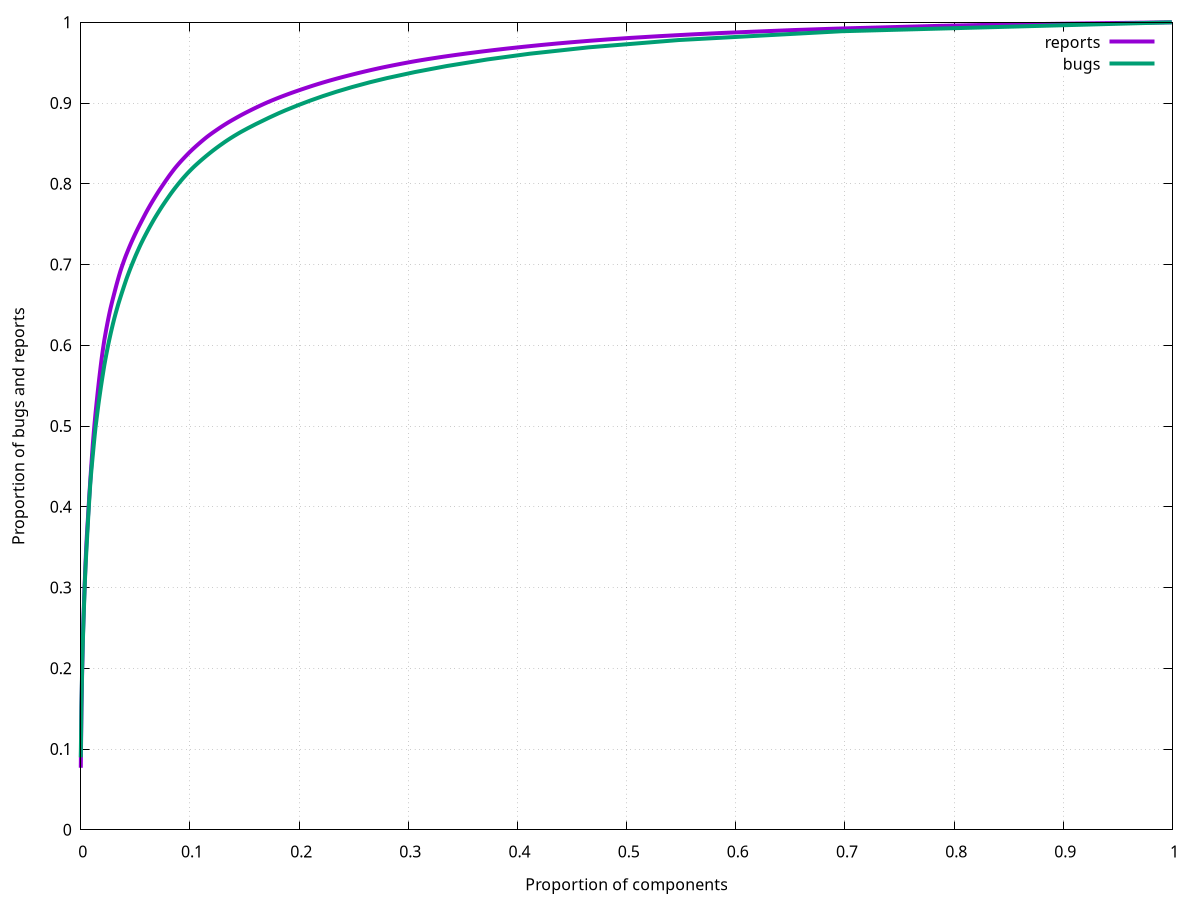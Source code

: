 set terminal pdf color
set output "abrt-bugs-per-component-cdf.pdf"
set grid
set xlabel "Proportion of components"
set ylabel "Proportion of bugs and reports"
# set title "Distribution  (cumulative)  of ABRT bugs and reports per component"
plot '-' using 1:2 \
    title "reports" \
    with lines linewidth 4, \
    '-' using 1:2 \
    title "bugs" \
    with lines linewidth 4


0.0 0.0767845457749
0.000614628149969 0.150722319476
0.00122925629994 0.19426842432
0.00184388444991 0.235331293799
0.00245851259988 0.261326964916
0.00307314074985 0.285997125264
0.00368776889982 0.308279129078
0.00430239704978 0.328989535736
0.00491702519975 0.347848701615
0.00553165334972 0.363553487436
0.00614628149969 0.377132981728
0.00676090964966 0.390690104531
0.00737553779963 0.404236041589
0.0079901659496 0.417776385774
0.00860479409957 0.430405091751
0.00921942224954 0.442927533152
0.00983405039951 0.454806794221
0.0104486785495 0.466602162204
0.0110633066994 0.478263301249
0.0116779348494 0.488168278346
0.0122925629994 0.498073255443
0.0129071911494 0.507189637526
0.0135218192993 0.516166197798
0.0141364474493 0.524287048585
0.0147510755993 0.532312820542
0.0153657037492 0.540237920794
0.0159803318992 0.54780507721
0.0165949600492 0.555277154794
0.0172095881991 0.562380102797
0.0178242163491 0.569387971969
0.0184388444991 0.576283983691
0.019053472649 0.582855608812
0.019668100799 0.589080475842
0.020282728949 0.594975363397
0.020897357099 0.600579421585
0.0215119852489 0.605982136365
0.0221266133989 0.610741670815
0.0227412415489 0.615417312177
0.0233558696988 0.620037024816
0.0239704978488 0.624410651066
0.0245851259988 0.62872275572
0.0251997541487 0.632895038563
0.0258143822987 0.636910720977
0.0264290104487 0.640848103177
0.0270436385986 0.644690406546
0.0276582667486 0.648185951823
0.0282728948986 0.651586418269
0.0288875230486 0.654975698969
0.0295021511985 0.658281086583
0.0301167793485 0.661508173983
0.0307314074985 0.664718482766
0.0313460356484 0.667928791548
0.0319606637984 0.671111135968
0.0325752919484 0.674254330281
0.0331899200983 0.677268888528
0.0338045482483 0.680266668158
0.0344191763983 0.683197333318
0.0350338045482 0.686122405606
0.0356484326982 0.688907656083
0.0362630608482 0.69169290656
0.0368776889982 0.694237663522
0.0374923171481 0.696743270376
0.0381069452981 0.699204134251
0.0387215734481 0.701553140678
0.039336201598 0.703896554231
0.039950829748 0.706212003423
0.040565457898 0.708443559528
0.0411800860479 0.710630372653
0.0417947141979 0.712716514074
0.0424093423479 0.714780284006
0.0430239704978 0.716832868193
0.0436385986478 0.718874266635
0.0442532267978 0.720887700714
0.0448678549478 0.722867577559
0.0454824830977 0.724813897169
0.0460971112477 0.726749031035
0.0467117393977 0.728633829048
0.0473263675476 0.730485069827
0.0479409956976 0.732308346244
0.0485556238476 0.734126029788
0.0491702519975 0.735932527587
0.0497848801475 0.737694282407
0.0503995082975 0.739416887119
0.0510141364474 0.741139491832
0.0516287645974 0.742845317927
0.0522433927474 0.744534365405
0.0528580208974 0.746201041393
0.0534726490473 0.747856531636
0.0540872771973 0.749495243262
0.0547019053473 0.751133954888
0.0553165334972 0.752761480769
0.0559311616472 0.754383413777
0.0565457897972 0.755988568169
0.0571604179471 0.75759372256
0.0577750460971 0.759193284079
0.0583896742471 0.760787252725
0.059004302397 0.762381221371
0.059618930547 0.763947225656
0.060233558697 0.765496451322
0.060848186847 0.767017712627
0.0614628149969 0.768499823825
0.0620774431469 0.769959563532
0.0626920712969 0.77141930324
0.0633066994468 0.772879042948
0.0639213275968 0.774333189783
0.0645359557468 0.775742593639
0.0651505838967 0.777146404622
0.0657652120467 0.778550215605
0.0663798401967 0.779914876481
0.0669944683467 0.781279537358
0.0676090964966 0.782633012489
0.0682237246466 0.78398648762
0.0688383527966 0.785328777007
0.0694529809465 0.786665473521
0.0700676090965 0.787996577162
0.0706822372465 0.789322087931
0.0712968653964 0.790614041466
0.0719114935464 0.791905995
0.0725261216964 0.7931643913
0.0731407498463 0.794417194727
0.0737553779963 0.795669998154
0.0743700061463 0.796906022964
0.0749846342963 0.798136454902
0.0755992624462 0.799361293967
0.0762138905962 0.800586133032
0.0768285187462 0.801810972097
0.0774431468961 0.803035811162
0.0780577750461 0.80424387161
0.0786724031961 0.805429560568
0.079287031346 0.806615249526
0.079901659496 0.807800938484
0.080516287646 0.80898103457
0.0811309157959 0.81014994491
0.0817455439459 0.811279705144
0.0823601720959 0.81239268676
0.0829748002459 0.813500075504
0.0835894283958 0.814596278503
0.0842040565458 0.815692481502
0.0848186846958 0.8167886845
0.0854333128457 0.817879294627
0.0860479409957 0.818936347519
0.0866625691457 0.819959843176
0.0872771972956 0.820966560216
0.0878918254456 0.821950905766
0.0885064535956 0.822924065571
0.0891210817455 0.823897225376
0.0897357098955 0.824853606564
0.0903503380455 0.825793209134
0.0909649661955 0.826732811705
0.0915795943454 0.827666821403
0.0921942224954 0.828584052484
0.0928088506454 0.829478912074
0.0934234787953 0.830368178793
0.0940381069453 0.831251852639
0.0946527350953 0.832135526485
0.0952673632452 0.833013607459
0.0958819913952 0.83388609556
0.0964966195452 0.834747397916
0.0971112476951 0.835608700272
0.0977258758451 0.836458816884
0.0983405039951 0.837308933495
0.0989551321451 0.838147864362
0.099569760295 0.838981202356
0.100184388445 0.839803354605
0.100799016595 0.840608728237
0.101413644745 0.841402916124
0.102028272895 0.842197104011
0.102642901045 0.842968920408
0.103257529195 0.84372955106
0.103872157345 0.844490181712
0.104486785495 0.845245219492
0.105101413645 0.846000257272
0.105716041795 0.84674970218
0.106330669945 0.84748236847
0.106945298095 0.848209441887
0.107559926245 0.848936515305
0.108174554395 0.849663588723
0.108789182545 0.85039066214
0.109403810695 0.851112142685
0.110018438844 0.851828030358
0.110633066994 0.852538325158
0.111247695144 0.853243027086
0.111862323294 0.853936543269
0.112476951444 0.854630059452
0.113091579594 0.855317982763
0.113706207744 0.856000313201
0.114320835894 0.856677050767
0.114935464044 0.857342602587
0.115550092194 0.858002561536
0.116164720344 0.858656927611
0.116779348494 0.859283329325
0.117393976644 0.859904138166
0.118008604794 0.860519354135
0.118623232944 0.861134570104
0.119237861094 0.8617441932
0.119852489244 0.862342630552
0.120467117394 0.862935475031
0.121081745544 0.86352831951
0.121696373694 0.864109978244
0.122311001844 0.864680451233
0.122925629994 0.865250924222
0.123540258144 0.865821397211
0.124154886294 0.866391870201
0.124769514444 0.86696234319
0.125384142594 0.867532816179
0.125998770744 0.868097696296
0.126613398894 0.868662576413
0.127228027044 0.869221863657
0.127842655194 0.869775558029
0.128457283344 0.870323659528
0.129071911494 0.870866168155
0.129686539644 0.871408676782
0.130301167793 0.871951185409
0.130915795943 0.872482508291
0.131530424093 0.873013831174
0.132145052243 0.873533968311
0.132759680393 0.874054105448
0.133374308543 0.874568649713
0.133988936693 0.875083193978
0.134603564843 0.875597738242
0.135218192993 0.876101096762
0.135832821143 0.876593269537
0.136447449293 0.877085442312
0.137062077443 0.877572022215
0.137676705593 0.878053009245
0.138291333743 0.878533996275
0.138905961893 0.879009390433
0.139520590043 0.879479191718
0.140135218193 0.879948993003
0.140749846343 0.880418794289
0.141364474493 0.880888595574
0.141979102643 0.881358396859
0.142593730793 0.881828198144
0.143208358943 0.88229799943
0.143822987093 0.882762207842
0.144437615243 0.883226416255
0.145052243393 0.883685031795
0.145666871543 0.884143647336
0.146281499693 0.884596670004
0.146896127843 0.885049692672
0.147510755993 0.885497122467
0.148125384143 0.88593895939
0.148740012293 0.886375203441
0.149354640443 0.886805854619
0.149969268593 0.887236505797
0.150583896742 0.887667156975
0.151198524892 0.888092215281
0.151813153042 0.888517273587
0.152427781192 0.888942331892
0.153042409342 0.889367390198
0.153657037492 0.889786855631
0.154271665642 0.890206321064
0.154886293792 0.890625786498
0.155500921942 0.891039659058
0.156115550092 0.891453531619
0.156730178242 0.89186740418
0.157344806392 0.892275683868
0.157959434542 0.892683963557
0.158574062692 0.893092243245
0.159188690842 0.893494930061
0.159803318992 0.893897616877
0.160417947142 0.894294710821
0.161032575292 0.894691804764
0.161647203442 0.895088898707
0.162261831592 0.895480399779
0.162876459742 0.89587190085
0.163491087892 0.896263401921
0.164105716042 0.896654902992
0.164720344192 0.89704081119
0.165334972342 0.897426719389
0.165949600492 0.897812627587
0.166564228642 0.898192942914
0.167178856792 0.89857325824
0.167793484942 0.898947980693
0.168408113092 0.899322703147
0.169022741242 0.899691832728
0.169637369392 0.90006096231
0.170251997541 0.900430091891
0.170866625691 0.9007936286
0.171481253841 0.901157165309
0.172095881991 0.901515109145
0.172710510141 0.901873052981
0.173325138291 0.902225403945
0.173939766441 0.902577754909
0.174554394591 0.902930105873
0.175169022741 0.903276863965
0.175783650891 0.903618029184
0.176398279041 0.903959194403
0.177012907191 0.904294766749
0.177627535341 0.904630339096
0.178242163491 0.904965911442
0.178856791641 0.905301483789
0.179471419791 0.905637056136
0.180086047941 0.90596703561
0.180700676091 0.906297015084
0.181315304241 0.906621401686
0.181929932391 0.906945788287
0.182544560541 0.907270174889
0.183159188691 0.907594561491
0.183773816841 0.907918948093
0.184388444991 0.908237741822
0.185003073141 0.908550942679
0.185617701291 0.908864143535
0.186232329441 0.909177344392
0.186846957591 0.909490545249
0.187461585741 0.909803746106
0.188076213891 0.910116946963
0.188690842041 0.910424554947
0.189305470191 0.910732162932
0.189920098341 0.911039770916
0.19053472649 0.9113473789
0.19114935464 0.911649394012
0.19176398279 0.911951409124
0.19237861094 0.912253424236
0.19299323909 0.912549846476
0.19360786724 0.912846268715
0.19422249539 0.913142690955
0.19483712354 0.913433520322
0.19545175169 0.913724349689
0.19606637984 0.914015179056
0.19668100799 0.914306008423
0.19729563614 0.91459683779
0.19791026429 0.914887667157
0.19852489244 0.915178496524
0.19913952059 0.915469325891
0.19975414874 0.915760155258
0.20036877689 0.916045391753
0.20098340504 0.916330628247
0.20159803319 0.916615864742
0.20221266134 0.916895508364
0.20282728949 0.917175151986
0.20344191764 0.917454795608
0.20405654579 0.917734439231
0.20467117394 0.918014082853
0.20528580209 0.918293726475
0.20590043024 0.918573370097
0.20651505839 0.918847420847
0.20712968654 0.919121471597
0.20774431469 0.919395522346
0.20835894284 0.919669573096
0.20897357099 0.919943623846
0.20958819914 0.920217674595
0.210202827289 0.920491725345
0.210817455439 0.920760183223
0.211432083589 0.9210286411
0.212046711739 0.921297098977
0.212661339889 0.921565556854
0.213275968039 0.921828421859
0.213890596189 0.922091286864
0.214505224339 0.922354151869
0.215119852489 0.922617016874
0.215734480639 0.922879881879
0.216349108789 0.923137154011
0.216963736939 0.923394426143
0.217578365089 0.923651698276
0.218192993239 0.923903377536
0.218807621389 0.924155056796
0.219422249539 0.924406736056
0.220036877689 0.924658415316
0.220651505839 0.924910094575
0.221266133989 0.925161773835
0.221880762139 0.925413453095
0.222495390289 0.925659539483
0.223110018439 0.92590562587
0.223724646589 0.926151712258
0.224339274739 0.926397798645
0.224953902889 0.92663829216
0.225568531039 0.926878785676
0.226183159189 0.927119279191
0.226797787339 0.927359772706
0.227412415489 0.927600266221
0.228027043639 0.927840759736
0.228641671789 0.928075660378
0.229256299939 0.928310561021
0.229870928089 0.928545461664
0.230485556238 0.928780362306
0.231100184388 0.929009670076
0.231714812538 0.929238977847
0.232329440688 0.929468285617
0.232944068838 0.929697593387
0.233558696988 0.929926901157
0.234173325138 0.930156208927
0.234787953288 0.930379923825
0.235402581438 0.930603638723
0.236017209588 0.930827353621
0.236631837738 0.931051068518
0.237246465888 0.931274783416
0.237861094038 0.931498498314
0.238475722188 0.931722213211
0.239090350338 0.931945928109
0.239704978488 0.932169643007
0.240319606638 0.932387765032
0.240934234788 0.932605887058
0.241548862938 0.932824009083
0.242163491088 0.933036538236
0.242778119238 0.933249067389
0.243392747388 0.933461596541
0.244007375538 0.933674125694
0.244622003688 0.933886654847
0.245236631838 0.934099184
0.245851259988 0.934311713153
0.246465888138 0.934524242306
0.247080516288 0.934736771458
0.247695144438 0.934949300611
0.248309772588 0.935161829764
0.248924400738 0.935374358917
0.249539028888 0.935581295197
0.250153657037 0.935788231478
0.250768285187 0.935995167758
0.251382913337 0.936202104039
0.251997541487 0.936409040319
0.252612169637 0.936615976599
0.253226797787 0.93682291288
0.253841425937 0.93702984916
0.254456054087 0.937231192568
0.255070682237 0.937432535976
0.255685310387 0.937633879384
0.256299938537 0.937835222792
0.256914566687 0.9380365662
0.257529194837 0.938237909608
0.258143822987 0.938439253016
0.258758451137 0.938640596424
0.259373079287 0.938836346959
0.259987707437 0.939032097495
0.260602335587 0.93922784803
0.261216963737 0.939423598566
0.261831591887 0.939619349102
0.262446220037 0.939815099637
0.263060848187 0.940010850173
0.263675476337 0.940206600708
0.264290104487 0.940402351244
0.264904732637 0.940592508907
0.265519360787 0.94078266657
0.266133988937 0.940972824233
0.266748617087 0.941162981896
0.267363245237 0.941353139559
0.267977873387 0.941543297222
0.268592501537 0.941733454885
0.269207129687 0.941918019676
0.269821757837 0.942102584466
0.270436385986 0.942287149257
0.271051014136 0.942471714048
0.271665642286 0.942656278838
0.272280270436 0.942840843629
0.272894898586 0.943019815547
0.273509526736 0.943198787465
0.274124154886 0.943377759383
0.274738783036 0.943556731302
0.275353411186 0.94373570322
0.275968039336 0.943914675138
0.276582667486 0.944093647056
0.277197295636 0.944267026102
0.277811923786 0.944440405148
0.278426551936 0.944613784193
0.279041180086 0.944781570367
0.279655808236 0.94494935654
0.280270436386 0.945117142713
0.280885064536 0.945284928887
0.281499692686 0.94545271506
0.282114320836 0.945620501233
0.282728948986 0.945788287407
0.283343577136 0.94595607358
0.283958205286 0.946123859753
0.284572833436 0.946291645926
0.285187461586 0.9464594321
0.285802089736 0.946621625401
0.286416717886 0.946783818701
0.287031346036 0.946946012002
0.287645974186 0.947108205303
0.288260602336 0.947270398604
0.288875230486 0.947432591905
0.289489858636 0.947594785206
0.290104486785 0.947756978507
0.290719114935 0.947919171807
0.291333743085 0.948081365108
0.291948371235 0.948243558409
0.292562999385 0.94840575171
0.293177627535 0.948567945011
0.293792255685 0.948730138312
0.294406883835 0.94888673874
0.295021511985 0.949043339169
0.295636140135 0.949199939597
0.296250768285 0.949356540025
0.296865396435 0.949513140454
0.297480024585 0.949669740882
0.298094652735 0.949826341311
0.298709280885 0.949982941739
0.299323909035 0.950139542167
0.299938537185 0.950296142596
0.300553165335 0.950447150152
0.301167793485 0.950598157708
0.301782421635 0.950749165264
0.302397049785 0.95090017282
0.303011677935 0.951051180376
0.303626306085 0.951202187932
0.304240934235 0.951347602615
0.304855562385 0.951493017299
0.305470190535 0.951638431982
0.306084818685 0.951783846666
0.306699446835 0.951929261349
0.307314074985 0.952074676033
0.307928703135 0.952220090716
0.308543331285 0.952359912527
0.309157959435 0.952499734339
0.309772587585 0.95263955615
0.310387215734 0.952779377961
0.311001843884 0.952919199772
0.311616472034 0.953059021583
0.312231100184 0.953198843394
0.312845728334 0.953333072333
0.313460356484 0.953467301271
0.314074984634 0.95360153021
0.314689612784 0.953735759149
0.315304240934 0.953869988087
0.315918869084 0.954004217026
0.316533497234 0.954138445964
0.317148125384 0.954272674903
0.317762753534 0.954406903842
0.318377381684 0.954535539908
0.318992009834 0.954664175974
0.319606637984 0.95479281204
0.320221266134 0.954921448107
0.320835894284 0.955050084173
0.321450522434 0.955178720239
0.322065150584 0.955307356305
0.322679778734 0.955435992371
0.323294406884 0.955564628438
0.323909035034 0.955693264504
0.324523663184 0.95582190057
0.325138291334 0.955950536636
0.325752919484 0.956079172702
0.326367547634 0.956207808769
0.326982175784 0.956336444835
0.327596803934 0.956465080901
0.328211432084 0.956593716967
0.328826060234 0.956722353033
0.329440688384 0.956845396227
0.330055316533 0.956968439421
0.330669944683 0.957091482615
0.331284572833 0.957214525808
0.331899200983 0.957337569002
0.332513829133 0.957460612196
0.333128457283 0.95758365539
0.333743085433 0.957701105711
0.334357713583 0.957818556032
0.334972341733 0.957936006354
0.335586969883 0.958053456675
0.336201598033 0.958170906996
0.336816226183 0.958288357317
0.337430854333 0.958405807639
0.338045482483 0.95852325796
0.338660110633 0.958640708281
0.339274738783 0.958758158603
0.339889366933 0.958875608924
0.340503995083 0.958993059245
0.341118623233 0.959110509567
0.341733251383 0.959227959888
0.342347879533 0.959345410209
0.342962507683 0.959462860531
0.343577135833 0.959580310852
0.344191763983 0.959692168301
0.344806392133 0.95980402575
0.345421020283 0.959915883198
0.346035648433 0.960027740647
0.346650276583 0.960139598096
0.347264904733 0.960251455545
0.347879532883 0.960363312994
0.348494161033 0.960475170443
0.349108789183 0.960587027892
0.349723417333 0.960698885341
0.350338045482 0.960810742789
0.350952673632 0.960922600238
0.351567301782 0.961034457687
0.352181929932 0.961146315136
0.352796558082 0.961258172585
0.353411186232 0.961370030034
0.354025814382 0.96147629461
0.354640442532 0.961582559187
0.355255070682 0.961688823763
0.355869698832 0.961795088339
0.356484326982 0.961901352916
0.357098955132 0.962007617492
0.357713583282 0.962113882069
0.358328211432 0.962220146645
0.358942839582 0.962326411222
0.359557467732 0.962432675798
0.360172095882 0.962538940374
0.360786724032 0.962645204951
0.361401352182 0.962751469527
0.362015980332 0.962857734104
0.362630608482 0.96296399868
0.363245236632 0.963070263257
0.363859864782 0.963176527833
0.364474492932 0.963282792409
0.365089121082 0.963389056986
0.365703749232 0.963495321562
0.366318377382 0.963601586139
0.366933005532 0.963707850715
0.367547633682 0.963814115291
0.368162261832 0.963920379868
0.368776889982 0.964021051572
0.369391518132 0.964121723276
0.370006146281 0.96422239498
0.370620774431 0.964323066684
0.371235402581 0.964423738388
0.371850030731 0.964524410092
0.372464658881 0.964625081796
0.373079287031 0.9647257535
0.373693915181 0.964826425204
0.374308543331 0.964927096908
0.374923171481 0.965027768612
0.375537799631 0.965128440316
0.376152427781 0.96522911202
0.376767055931 0.965329783724
0.377381684081 0.965430455428
0.377996312231 0.965531127132
0.378610940381 0.965631798836
0.379225568531 0.96573247054
0.379840196681 0.965827549371
0.380454824831 0.965922628203
0.381069452981 0.966017707034
0.381684081131 0.966112785866
0.382298709281 0.966207864697
0.382913337431 0.966302943529
0.383527965581 0.96639802236
0.384142593731 0.966493101192
0.384757221881 0.966588180023
0.385371850031 0.966683258855
0.385986478181 0.966778337686
0.386601106331 0.966873416518
0.387215734481 0.96696849535
0.387830362631 0.967063574181
0.388444990781 0.967158653013
0.389059618931 0.967253731844
0.389674247081 0.967348810676
0.39028887523 0.967443889507
0.39090350338 0.967533375466
0.39151813153 0.967622861425
0.39213275968 0.967712347384
0.39274738783 0.967801833344
0.39336201598 0.967891319303
0.39397664413 0.967980805262
0.39459127228 0.968070291221
0.39520590043 0.96815977718
0.39582052858 0.968249263139
0.39643515673 0.968338749098
0.39704978488 0.968428235057
0.39766441303 0.968517721016
0.39827904118 0.968607206975
0.39889366933 0.968696692935
0.39950829748 0.968786178894
0.40012292563 0.968875664853
0.40073755378 0.968965150812
0.40135218193 0.969054636771
0.40196681008 0.96914412273
0.40258143823 0.969233608689
0.40319606638 0.969323094648
0.40381069453 0.969412580607
0.40442532268 0.969502066566
0.40503995083 0.969591552525
0.40565457898 0.969681038485
0.40626920713 0.969770524444
0.40688383528 0.96985441753
0.40749846343 0.969938310617
0.40811309158 0.970022203704
0.40872771973 0.97010609679
0.40934234788 0.970189989877
0.40995697603 0.970273882964
0.410571604179 0.97035777605
0.411186232329 0.970441669137
0.411800860479 0.970525562224
0.412415488629 0.97060945531
0.413030116779 0.970693348397
0.413644744929 0.970777241483
0.414259373079 0.97086113457
0.414874001229 0.970945027657
0.415488629379 0.971028920743
0.416103257529 0.97111281383
0.416717885679 0.971196706917
0.417332513829 0.971280600003
0.417947141979 0.97136449309
0.418561770129 0.971448386177
0.419176398279 0.971532279263
0.419791026429 0.97161617235
0.420405654579 0.971700065437
0.421020282729 0.971783958523
0.421634910879 0.97186785161
0.422249539029 0.971946151824
0.422864167179 0.972024452038
0.423478795329 0.972102752253
0.424093423479 0.972181052467
0.424708051629 0.972259352681
0.425322679779 0.972337652895
0.425937307929 0.972415953109
0.426551936079 0.972494253324
0.427166564229 0.972572553538
0.427781192379 0.972650853752
0.428395820529 0.972729153966
0.429010448679 0.97280745418
0.429625076829 0.972885754395
0.430239704978 0.972964054609
0.430854333128 0.973042354823
0.431468961278 0.973120655037
0.432083589428 0.973198955251
0.432698217578 0.973277255466
0.433312845728 0.97335555568
0.433927473878 0.973433855894
0.434542102028 0.973512156108
0.435156730178 0.973590456322
0.435771358328 0.973668756537
0.436385986478 0.973747056751
0.437000614628 0.973819764093
0.437615242778 0.973892471434
0.438229870928 0.973965178776
0.438844499078 0.974037886118
0.439459127228 0.97411059346
0.440073755378 0.974183300801
0.440688383528 0.974256008143
0.441303011678 0.974328715485
0.441917639828 0.974401422827
0.442532267978 0.974474130169
0.443146896128 0.97454683751
0.443761524278 0.974619544852
0.444376152428 0.974692252194
0.444990780578 0.974764959536
0.445605408728 0.974837666877
0.446220036878 0.974910374219
0.446834665028 0.974983081561
0.447449293178 0.975055788903
0.448063921328 0.975128496244
0.448678549478 0.975195610714
0.449293177628 0.975262725183
0.449907805778 0.975329839652
0.450522433927 0.975396954122
0.451137062077 0.975464068591
0.451751690227 0.97553118306
0.452366318377 0.97559829753
0.452980946527 0.975665411999
0.453595574677 0.975732526468
0.454210202827 0.975799640938
0.454824830977 0.975866755407
0.455439459127 0.975933869876
0.456054087277 0.976000984346
0.456668715427 0.976068098815
0.457283343577 0.976135213284
0.457897971727 0.976202327754
0.458512599877 0.976269442223
0.459127228027 0.976336556692
0.459741856177 0.976403671161
0.460356484327 0.976470785631
0.460971112477 0.9765379001
0.461585740627 0.976605014569
0.462200368777 0.976672129039
0.462814996927 0.976739243508
0.463429625077 0.976806357977
0.464044253227 0.976873472447
0.464658881377 0.976940586916
0.465273509527 0.977007701385
0.465888137677 0.977074815855
0.466502765827 0.977141930324
0.467117393977 0.977209044793
0.467732022127 0.97727056639
0.468346650277 0.977332087987
0.468961278427 0.977393609584
0.469575906577 0.977455131181
0.470190534726 0.977516652778
0.470805162876 0.977578174375
0.471419791026 0.977639695971
0.472034419176 0.977701217568
0.472649047326 0.977762739165
0.473263675476 0.977824260762
0.473878303626 0.977885782359
0.474492931776 0.977947303956
0.475107559926 0.978008825553
0.475722188076 0.97807034715
0.476336816226 0.978131868746
0.476951444376 0.978193390343
0.477566072526 0.97825491194
0.478180700676 0.978316433537
0.478795328826 0.978377955134
0.479409956976 0.978439476731
0.480024585126 0.978500998328
0.480639213276 0.978562519925
0.481253841426 0.978624041521
0.481868469576 0.978685563118
0.482483097726 0.978747084715
0.483097725876 0.978808606312
0.483712354026 0.978870127909
0.484326982176 0.978926056633
0.484941610326 0.978981985358
0.485556238476 0.979037914082
0.486170866626 0.979093842807
0.486785494776 0.979149771531
0.487400122926 0.979205700256
0.488014751076 0.97926162898
0.488629379226 0.979317557704
0.489244007376 0.979373486429
0.489858635526 0.979429415153
0.490473263675 0.979485343878
0.491087891825 0.979541272602
0.491702519975 0.979597201327
0.492317148125 0.979653130051
0.492931776275 0.979709058775
0.493546404425 0.9797649875
0.494161032575 0.979820916224
0.494775660725 0.979876844949
0.495390288875 0.979932773673
0.496004917025 0.979988702398
0.496619545175 0.980044631122
0.497234173325 0.980100559847
0.497848801475 0.980156488571
0.498463429625 0.980212417295
0.499078057775 0.98026834602
0.499692685925 0.980324274744
0.500307314075 0.980380203469
0.500921942225 0.980436132193
0.501536570375 0.980492060918
0.502151198525 0.980547989642
0.502765826675 0.980603918366
0.503380454825 0.980659847091
0.503995082975 0.980710182943
0.504609711125 0.980760518795
0.505224339275 0.980810854647
0.505838967425 0.980861190499
0.506453595575 0.980911526351
0.507068223725 0.980961862203
0.507682851875 0.981012198055
0.508297480025 0.981062533907
0.508912108175 0.981112869759
0.509526736325 0.981163205611
0.510141364474 0.981213541463
0.510755992624 0.981263877315
0.511370620774 0.981314213167
0.511985248924 0.981364549019
0.512599877074 0.981414884871
0.513214505224 0.981465220723
0.513829133374 0.981515556575
0.514443761524 0.981565892427
0.515058389674 0.981616228279
0.515673017824 0.981666564131
0.516287645974 0.981716899983
0.516902274124 0.981767235835
0.517516902274 0.981817571687
0.518131530424 0.981867907539
0.518746158574 0.981918243391
0.519360786724 0.981968579243
0.519975414874 0.982018915095
0.520590043024 0.982069250947
0.521204671174 0.982119586799
0.521819299324 0.982169922651
0.522433927474 0.982220258503
0.523048555624 0.982270594355
0.523663183774 0.982320930207
0.524277811924 0.982371266059
0.524892440074 0.982421601911
0.525507068224 0.982471937763
0.526121696374 0.982522273615
0.526736324524 0.982572609466
0.527350952674 0.982622945318
0.527965580824 0.98267328117
0.528580208974 0.982723617022
0.529194837124 0.982773952874
0.529809465274 0.982818695854
0.530424093423 0.982863438834
0.531038721573 0.982908181813
0.531653349723 0.982952924793
0.532267977873 0.982997667772
0.532882606023 0.983042410752
0.533497234173 0.983087153731
0.534111862323 0.983131896711
0.534726490473 0.98317663969
0.535341118623 0.98322138267
0.535955746773 0.983266125649
0.536570374923 0.983310868629
0.537185003073 0.983355611609
0.537799631223 0.983400354588
0.538414259373 0.983445097568
0.539028887523 0.983489840547
0.539643515673 0.983534583527
0.540258143823 0.983579326506
0.540872771973 0.983624069486
0.541487400123 0.983668812465
0.542102028273 0.983713555445
0.542716656423 0.983758298424
0.543331284573 0.983803041404
0.543945912723 0.983847784384
0.544560540873 0.983892527363
0.545175169023 0.983937270343
0.545789797173 0.983982013322
0.546404425323 0.984026756302
0.547019053473 0.984071499281
0.547633681623 0.984116242261
0.548248309773 0.98416098524
0.548862937923 0.98420572822
0.549477566073 0.9842504712
0.550092194222 0.984295214179
0.550706822372 0.984339957159
0.551321450522 0.984384700138
0.551936078672 0.984429443118
0.552550706822 0.984474186097
0.553165334972 0.984518929077
0.553779963122 0.984563672056
0.554394591272 0.984608415036
0.555009219422 0.984653158015
0.555623847572 0.984697900995
0.556238475722 0.984742643975
0.556853103872 0.984787386954
0.557467732022 0.984832129934
0.558082360172 0.984876872913
0.558696988322 0.984921615893
0.559311616472 0.984966358872
0.559926244622 0.985011101852
0.560540872772 0.985055844831
0.561155500922 0.985100587811
0.561770129072 0.985139737918
0.562384757222 0.985178888025
0.562999385372 0.985218038132
0.563614013522 0.985257188239
0.564228641672 0.985296338346
0.564843269822 0.985335488454
0.565457897972 0.985374638561
0.566072526122 0.985413788668
0.566687154272 0.985452938775
0.567301782422 0.985492088882
0.567916410572 0.985531238989
0.568531038722 0.985570389096
0.569145666872 0.985609539203
0.569760295022 0.98564868931
0.570374923171 0.985687839417
0.570989551321 0.985726989525
0.571604179471 0.985766139632
0.572218807621 0.985805289739
0.572833435771 0.985844439846
0.573448063921 0.985883589953
0.574062692071 0.98592274006
0.574677320221 0.985961890167
0.575291948371 0.986001040274
0.575906576521 0.986040190381
0.576521204671 0.986079340488
0.577135832821 0.986118490596
0.577750460971 0.986157640703
0.578365089121 0.98619679081
0.578979717271 0.986235940917
0.579594345421 0.986275091024
0.580208973571 0.986314241131
0.580823601721 0.986353391238
0.581438229871 0.986392541345
0.582052858021 0.986431691452
0.582667486171 0.98647084156
0.583282114321 0.986509991667
0.583896742471 0.986549141774
0.584511370621 0.986588291881
0.585125998771 0.986627441988
0.585740626921 0.986666592095
0.586355255071 0.986705742202
0.586969883221 0.986744892309
0.587584511371 0.986784042416
0.588199139521 0.986823192523
0.588813767671 0.986862342631
0.589428395821 0.986901492738
0.59004302397 0.986935049972
0.59065765212 0.986968607207
0.59127228027 0.987002164442
0.59188690842 0.987035721676
0.59250153657 0.987069278911
0.59311616472 0.987102836146
0.59373079287 0.98713639338
0.59434542102 0.987169950615
0.59496004917 0.98720350785
0.59557467732 0.987237065084
0.59618930547 0.987270622319
0.59680393362 0.987304179554
0.59741856177 0.987337736788
0.59803318992 0.987371294023
0.59864781807 0.987404851258
0.59926244622 0.987438408492
0.59987707437 0.987471965727
0.60049170252 0.987505522962
0.60110633067 0.987539080196
0.60172095882 0.987572637431
0.60233558697 0.987606194666
0.60295021512 0.9876397519
0.60356484327 0.987673309135
0.60417947142 0.987706866369
0.60479409957 0.987740423604
0.60540872772 0.987773980839
0.60602335587 0.987807538073
0.60663798402 0.987841095308
0.60725261217 0.987874652543
0.60786724032 0.987908209777
0.60848186847 0.987941767012
0.60909649662 0.987975324247
0.60971112477 0.988008881481
0.610325752919 0.988042438716
0.610940381069 0.988075995951
0.611555009219 0.988109553185
0.612169637369 0.98814311042
0.612784265519 0.988176667655
0.613398893669 0.988210224889
0.614013521819 0.988243782124
0.614628149969 0.988277339359
0.615242778119 0.988310896593
0.615857406269 0.988344453828
0.616472034419 0.988378011063
0.617086662569 0.988411568297
0.617701290719 0.988445125532
0.618315918869 0.988478682767
0.618930547019 0.988512240001
0.619545175169 0.988545797236
0.620159803319 0.988579354471
0.620774431469 0.988612911705
0.621389059619 0.98864646894
0.622003687769 0.988680026175
0.622618315919 0.988713583409
0.623232944069 0.988747140644
0.623847572219 0.988780697879
0.624462200369 0.988814255113
0.625076828519 0.988847812348
0.625691456669 0.988881369583
0.626306084819 0.988914926817
0.626920712969 0.988948484052
0.627535341119 0.988982041287
0.628149969269 0.989015598521
0.628764597419 0.989049155756
0.629379225569 0.989082712991
0.629993853719 0.989116270225
0.630608481868 0.98914982746
0.631223110018 0.989183384695
0.631837738168 0.989216941929
0.632452366318 0.989250499164
0.633066994468 0.989284056399
0.633681622618 0.989317613633
0.634296250768 0.989351170868
0.634910878918 0.989384728103
0.635525507068 0.989418285337
0.636140135218 0.989451842572
0.636754763368 0.989485399806
0.637369391518 0.989518957041
0.637984019668 0.989552514276
0.638598647818 0.98958607151
0.639213275968 0.989619628745
0.639827904118 0.98965318598
0.640442532268 0.989686743214
0.641057160418 0.989720300449
0.641671788568 0.989753857684
0.642286416718 0.989787414918
0.642901044868 0.989820972153
0.643515673018 0.989854529388
0.644130301168 0.989888086622
0.644744929318 0.989921643857
0.645359557468 0.989955201092
0.645974185618 0.989988758326
0.646588813768 0.990022315561
0.647203441918 0.990055872796
0.647818070068 0.99008943003
0.648432698218 0.990122987265
0.649047326368 0.9901565445
0.649661954518 0.990190101734
0.650276582667 0.990223658969
0.650891210817 0.990257216204
0.651505838967 0.990290773438
0.652120467117 0.990324330673
0.652735095267 0.990357887908
0.653349723417 0.990391445142
0.653964351567 0.990419409505
0.654578979717 0.990447373867
0.655193607867 0.990475338229
0.655808236017 0.990503302591
0.656422864167 0.990531266953
0.657037492317 0.990559231316
0.657652120467 0.990587195678
0.658266748617 0.99061516004
0.658881376767 0.990643124402
0.659496004917 0.990671088764
0.660110633067 0.990699053127
0.660725261217 0.990727017489
0.661339889367 0.990754981851
0.661954517517 0.990782946213
0.662569145667 0.990810910576
0.663183773817 0.990838874938
0.663798401967 0.9908668393
0.664413030117 0.990894803662
0.665027658267 0.990922768024
0.665642286417 0.990950732387
0.666256914567 0.990978696749
0.666871542717 0.991006661111
0.667486170867 0.991034625473
0.668100799017 0.991062589836
0.668715427167 0.991090554198
0.669330055317 0.99111851856
0.669944683467 0.991146482922
0.670559311616 0.991174447284
0.671173939766 0.991202411647
0.671788567916 0.991230376009
0.672403196066 0.991258340371
0.673017824216 0.991286304733
0.673632452366 0.991314269095
0.674247080516 0.991342233458
0.674861708666 0.99137019782
0.675476336816 0.991398162182
0.676090964966 0.991426126544
0.676705593116 0.991454090907
0.677320221266 0.991482055269
0.677934849416 0.991510019631
0.678549477566 0.991537983993
0.679164105716 0.991565948355
0.679778733866 0.991593912718
0.680393362016 0.99162187708
0.681007990166 0.991649841442
0.681622618316 0.991677805804
0.682237246466 0.991705770166
0.682851874616 0.991733734529
0.683466502766 0.991761698891
0.684081130916 0.991789663253
0.684695759066 0.991817627615
0.685310387216 0.991845591978
0.685925015366 0.99187355634
0.686539643516 0.991901520702
0.687154271666 0.991929485064
0.687768899816 0.991957449426
0.688383527966 0.991985413789
0.688998156116 0.992013378151
0.689612784266 0.992041342513
0.690227412415 0.992069306875
0.690842040565 0.992097271238
0.691456668715 0.9921252356
0.692071296865 0.99214760709
0.692685925015 0.992169978579
0.693300553165 0.992192350069
0.693915181315 0.992214721559
0.694529809465 0.992237093049
0.695144437615 0.992259464538
0.695759065765 0.992281836028
0.696373693915 0.992304207518
0.696988322065 0.992326579008
0.697602950215 0.992348950497
0.698217578365 0.992371321987
0.698832206515 0.992393693477
0.699446834665 0.992416064967
0.700061462815 0.992438436457
0.700676090965 0.992460807946
0.701290719115 0.992483179436
0.701905347265 0.992505550926
0.702519975415 0.992527922416
0.703134603565 0.992550293905
0.703749231715 0.992572665395
0.704363859865 0.992595036885
0.704978488015 0.992617408375
0.705593116165 0.992639779865
0.706207744315 0.992662151354
0.706822372465 0.992684522844
0.707437000615 0.992706894334
0.708051628765 0.992729265824
0.708666256915 0.992751637313
0.709280885065 0.992774008803
0.709895513215 0.992796380293
0.710510141364 0.992818751783
0.711124769514 0.992841123273
0.711739397664 0.992863494762
0.712354025814 0.992885866252
0.712968653964 0.992908237742
0.713583282114 0.992930609232
0.714197910264 0.992952980721
0.714812538414 0.992975352211
0.715427166564 0.992997723701
0.716041794714 0.993020095191
0.716656422864 0.99304246668
0.717271051014 0.99306483817
0.717885679164 0.99308720966
0.718500307314 0.99310958115
0.719114935464 0.99313195264
0.719729563614 0.993154324129
0.720344191764 0.993176695619
0.720958819914 0.993199067109
0.721573448064 0.993221438599
0.722188076214 0.993243810088
0.722802704364 0.993266181578
0.723417332514 0.993288553068
0.724031960664 0.993310924558
0.724646588814 0.993333296048
0.725261216964 0.993355667537
0.725875845114 0.993378039027
0.726490473264 0.993400410517
0.727105101414 0.993422782007
0.727719729564 0.993445153496
0.728334357714 0.993467524986
0.728948985864 0.993489896476
0.729563614014 0.993512267966
0.730178242163 0.993534639455
0.730792870313 0.993557010945
0.731407498463 0.993579382435
0.732022126613 0.993601753925
0.732636754763 0.993624125415
0.733251382913 0.993646496904
0.733866011063 0.993668868394
0.734480639213 0.993691239884
0.735095267363 0.993713611374
0.735709895513 0.993735982863
0.736324523663 0.993758354353
0.736939151813 0.993780725843
0.737553779963 0.993803097333
0.738168408113 0.993825468823
0.738783036263 0.993847840312
0.739397664413 0.993870211802
0.740012292563 0.993892583292
0.740626920713 0.993914954782
0.741241548863 0.993937326271
0.741856177013 0.993959697761
0.742470805163 0.993982069251
0.743085433313 0.994004440741
0.743700061463 0.99402681223
0.744314689613 0.99404918372
0.744929317763 0.99407155521
0.745543945913 0.9940939267
0.746158574063 0.99411629819
0.746773202213 0.994138669679
0.747387830363 0.994161041169
0.748002458513 0.994183412659
0.748617086663 0.994205784149
0.749231714813 0.994228155638
0.749846342963 0.994250527128
0.750460971112 0.994272898618
0.751075599262 0.994295270108
0.751690227412 0.994317641598
0.752304855562 0.994340013087
0.752919483712 0.994362384577
0.753534111862 0.994384756067
0.754148740012 0.994407127557
0.754763368162 0.994429499046
0.755377996312 0.994451870536
0.755992624462 0.994474242026
0.756607252612 0.994496613516
0.757221880762 0.994518985006
0.757836508912 0.994541356495
0.758451137062 0.994563727985
0.759065765212 0.994586099475
0.759680393362 0.994608470965
0.760295021512 0.994630842454
0.760909649662 0.994653213944
0.761524277812 0.994675585434
0.762138905962 0.994697956924
0.762753534112 0.994720328413
0.763368162262 0.994742699903
0.763982790412 0.994765071393
0.764597418562 0.994787442883
0.765212046712 0.994809814373
0.765826674862 0.994832185862
0.766441303012 0.994854557352
0.767055931162 0.994876928842
0.767670559312 0.994899300332
0.768285187462 0.994921671821
0.768899815612 0.994944043311
0.769514443762 0.994966414801
0.770129071911 0.994988786291
0.770743700061 0.995011157781
0.771358328211 0.99503352927
0.771972956361 0.99505590076
0.772587584511 0.99507827225
0.773202212661 0.99510064374
0.773816840811 0.995123015229
0.774431468961 0.995145386719
0.775046097111 0.995167758209
0.775660725261 0.995190129699
0.776275353411 0.995212501188
0.776889981561 0.995234872678
0.777504609711 0.995257244168
0.778119237861 0.995279615658
0.778733866011 0.995301987148
0.779348494161 0.995324358637
0.779963122311 0.995346730127
0.780577750461 0.995369101617
0.781192378611 0.995391473107
0.781807006761 0.995413844596
0.782421634911 0.995436216086
0.783036263061 0.995458587576
0.783650891211 0.995480959066
0.784265519361 0.995503330556
0.784880147511 0.995525702045
0.785494775661 0.995548073535
0.786109403811 0.995570445025
0.786724031961 0.995587223642
0.787338660111 0.99560400226
0.787953288261 0.995620780877
0.788567916411 0.995637559494
0.789182544561 0.995654338112
0.789797172711 0.995671116729
0.79041180086 0.995687895346
0.79102642901 0.995704673964
0.79164105716 0.995721452581
0.79225568531 0.995738231198
0.79287031346 0.995755009815
0.79348494161 0.995771788433
0.79409956976 0.99578856705
0.79471419791 0.995805345667
0.79532882606 0.995822124285
0.79594345421 0.995838902902
0.79655808236 0.995855681519
0.79717271051 0.995872460137
0.79778733866 0.995889238754
0.79840196681 0.995906017371
0.79901659496 0.995922795989
0.79963122311 0.995939574606
0.80024585126 0.995956353223
0.80086047941 0.995973131841
0.80147510756 0.995989910458
0.80208973571 0.996006689075
0.80270436386 0.996023467693
0.80331899201 0.99604024631
0.80393362016 0.996057024927
0.80454824831 0.996073803545
0.80516287646 0.996090582162
0.80577750461 0.996107360779
0.80639213276 0.996124139397
0.80700676091 0.996140918014
0.80762138906 0.996157696631
0.80823601721 0.996174475249
0.80885064536 0.996191253866
0.80946527351 0.996208032483
0.810079901659 0.996224811101
0.810694529809 0.996241589718
0.811309157959 0.996258368335
0.811923786109 0.996275146953
0.812538414259 0.99629192557
0.813153042409 0.996308704187
0.813767670559 0.996325482805
0.814382298709 0.996342261422
0.814996926859 0.996359040039
0.815611555009 0.996375818657
0.816226183159 0.996392597274
0.816840811309 0.996409375891
0.817455439459 0.996426154509
0.818070067609 0.996442933126
0.818684695759 0.996459711743
0.819299323909 0.996476490361
0.819913952059 0.996493268978
0.820528580209 0.996510047595
0.821143208359 0.996526826213
0.821757836509 0.99654360483
0.822372464659 0.996560383447
0.822987092809 0.996577162065
0.823601720959 0.996593940682
0.824216349109 0.996610719299
0.824830977259 0.996627497917
0.825445605409 0.996644276534
0.826060233559 0.996661055151
0.826674861709 0.996677833769
0.827289489859 0.996694612386
0.827904118009 0.996711391003
0.828518746159 0.996728169621
0.829133374309 0.996744948238
0.829748002459 0.996761726855
0.830362630608 0.996778505473
0.830977258758 0.99679528409
0.831591886908 0.996812062707
0.832206515058 0.996828841325
0.832821143208 0.996845619942
0.833435771358 0.996862398559
0.834050399508 0.996879177177
0.834665027658 0.996895955794
0.835279655808 0.996912734411
0.835894283958 0.996929513029
0.836508912108 0.996946291646
0.837123540258 0.996963070263
0.837738168408 0.996979848881
0.838352796558 0.996996627498
0.838967424708 0.997013406115
0.839582052858 0.997030184733
0.840196681008 0.99704696335
0.840811309158 0.997063741967
0.841425937308 0.997080520585
0.842040565458 0.997097299202
0.842655193608 0.997114077819
0.843269821758 0.997130856437
0.843884449908 0.997147635054
0.844499078058 0.997164413671
0.845113706208 0.997181192289
0.845728334358 0.997197970906
0.846342962508 0.997214749523
0.846957590658 0.997231528141
0.847572218808 0.997248306758
0.848186846958 0.997265085375
0.848801475108 0.997281863993
0.849416103258 0.99729864261
0.850030731407 0.997315421227
0.850645359557 0.997326606972
0.851259987707 0.997337792717
0.851874615857 0.997348978462
0.852489244007 0.997360164207
0.853103872157 0.997371349952
0.853718500307 0.997382535697
0.854333128457 0.997393721441
0.854947756607 0.997404907186
0.855562384757 0.997416092931
0.856177012907 0.997427278676
0.856791641057 0.997438464421
0.857406269207 0.997449650166
0.858020897357 0.997460835911
0.858635525507 0.997472021656
0.859250153657 0.9974832074
0.859864781807 0.997494393145
0.860479409957 0.99750557889
0.861094038107 0.997516764635
0.861708666257 0.99752795038
0.862323294407 0.997539136125
0.862937922557 0.99755032187
0.863552550707 0.997561507615
0.864167178857 0.99757269336
0.864781807007 0.997583879104
0.865396435157 0.997595064849
0.866011063307 0.997606250594
0.866625691457 0.997617436339
0.867240319607 0.997628622084
0.867854947757 0.997639807829
0.868469575907 0.997650993574
0.869084204057 0.997662179319
0.869698832207 0.997673365064
0.870313460356 0.997684550808
0.870928088506 0.997695736553
0.871542716656 0.997706922298
0.872157344806 0.997718108043
0.872771972956 0.997729293788
0.873386601106 0.997740479533
0.874001229256 0.997751665278
0.874615857406 0.997762851023
0.875230485556 0.997774036768
0.875845113706 0.997785222512
0.876459741856 0.997796408257
0.877074370006 0.997807594002
0.877688998156 0.997818779747
0.878303626306 0.997829965492
0.878918254456 0.997841151237
0.879532882606 0.997852336982
0.880147510756 0.997863522727
0.880762138906 0.997874708472
0.881376767056 0.997885894216
0.881991395206 0.997897079961
0.882606023356 0.997908265706
0.883220651506 0.997919451451
0.883835279656 0.997930637196
0.884449907806 0.997941822941
0.885064535956 0.997953008686
0.885679164106 0.997964194431
0.886293792256 0.997975380176
0.886908420406 0.99798656592
0.887523048556 0.997997751665
0.888137676706 0.99800893741
0.888752304856 0.998020123155
0.889366933006 0.9980313089
0.889981561156 0.998042494645
0.890596189305 0.99805368039
0.891210817455 0.998064866135
0.891825445605 0.998076051879
0.892440073755 0.998087237624
0.893054701905 0.998098423369
0.893669330055 0.998109609114
0.894283958205 0.998120794859
0.894898586355 0.998131980604
0.895513214505 0.998143166349
0.896127842655 0.998154352094
0.896742470805 0.998165537839
0.897357098955 0.998176723583
0.897971727105 0.998187909328
0.898586355255 0.998199095073
0.899200983405 0.998210280818
0.899815611555 0.998221466563
0.900430239705 0.998232652308
0.901044867855 0.998243838053
0.901659496005 0.998255023798
0.902274124155 0.998266209543
0.902888752305 0.998277395287
0.903503380455 0.998288581032
0.904118008605 0.998299766777
0.904732636755 0.998310952522
0.905347264905 0.998322138267
0.905961893055 0.998333324012
0.906576521205 0.998344509757
0.907191149355 0.998355695502
0.907805777505 0.998366881247
0.908420405655 0.998378066991
0.909035033805 0.998389252736
0.909649661955 0.998400438481
0.910264290104 0.998411624226
0.910878918254 0.998422809971
0.911493546404 0.998433995716
0.912108174554 0.998445181461
0.912722802704 0.998456367206
0.913337430854 0.998467552951
0.913952059004 0.998478738695
0.914566687154 0.99848992444
0.915181315304 0.998501110185
0.915795943454 0.99851229593
0.916410571604 0.998523481675
0.917025199754 0.99853466742
0.917639827904 0.998545853165
0.918254456054 0.99855703891
0.918869084204 0.998568224655
0.919483712354 0.998579410399
0.920098340504 0.998590596144
0.920712968654 0.998601781889
0.921327596804 0.998612967634
0.921942224954 0.998624153379
0.922556853104 0.998635339124
0.923171481254 0.998646524869
0.923786109404 0.998657710614
0.924400737554 0.998668896358
0.925015365704 0.998680082103
0.925629993854 0.998691267848
0.926244622004 0.998702453593
0.926859250154 0.998713639338
0.927473878304 0.998724825083
0.928088506454 0.998736010828
0.928703134604 0.998747196573
0.929317762754 0.998758382318
0.929932390904 0.998769568062
0.930547019053 0.998780753807
0.931161647203 0.998791939552
0.931776275353 0.998803125297
0.932390903503 0.998814311042
0.933005531653 0.998825496787
0.933620159803 0.998836682532
0.934234787953 0.998847868277
0.934849416103 0.998859054022
0.935464044253 0.998870239766
0.936078672403 0.998881425511
0.936693300553 0.998892611256
0.937307928703 0.998903797001
0.937922556853 0.998914982746
0.938537185003 0.998926168491
0.939151813153 0.998937354236
0.939766441303 0.998948539981
0.940381069453 0.998959725726
0.940995697603 0.99897091147
0.941610325753 0.998982097215
0.942224953903 0.99899328296
0.942839582053 0.999004468705
0.943454210203 0.99901565445
0.944068838353 0.999026840195
0.944683466503 0.99903802594
0.945298094653 0.999049211685
0.945912722803 0.99906039743
0.946527350953 0.999071583174
0.947141979103 0.999082768919
0.947756607253 0.999093954664
0.948371235403 0.999105140409
0.948985863553 0.999116326154
0.949600491703 0.999127511899
0.950215119852 0.999138697644
0.950829748002 0.999149883389
0.951444376152 0.999161069133
0.952059004302 0.999172254878
0.952673632452 0.999183440623
0.953288260602 0.999194626368
0.953902888752 0.999205812113
0.954517516902 0.999216997858
0.955132145052 0.999228183603
0.955746773202 0.999239369348
0.956361401352 0.999250555093
0.956976029502 0.999261740837
0.957590657652 0.999272926582
0.958205285802 0.999284112327
0.958819913952 0.999295298072
0.959434542102 0.999306483817
0.960049170252 0.999317669562
0.960663798402 0.999328855307
0.961278426552 0.999340041052
0.961893054702 0.999351226797
0.962507682852 0.999362412541
0.963122311002 0.999373598286
0.963736939152 0.999384784031
0.964351567302 0.999395969776
0.964966195452 0.999407155521
0.965580823602 0.999418341266
0.966195451752 0.999429527011
0.966810079902 0.999440712756
0.967424708052 0.999451898501
0.968039336202 0.999463084245
0.968653964352 0.99947426999
0.969268592502 0.999485455735
0.969883220652 0.99949664148
0.970497848801 0.999507827225
0.971112476951 0.99951901297
0.971727105101 0.999530198715
0.972341733251 0.99954138446
0.972956361401 0.999552570205
0.973570989551 0.999563755949
0.974185617701 0.999574941694
0.974800245851 0.999586127439
0.975414874001 0.999597313184
0.976029502151 0.999608498929
0.976644130301 0.999619684674
0.977258758451 0.999630870419
0.977873386601 0.999642056164
0.978488014751 0.999653241909
0.979102642901 0.999664427653
0.979717271051 0.999675613398
0.980331899201 0.999686799143
0.980946527351 0.999697984888
0.981561155501 0.999709170633
0.982175783651 0.999720356378
0.982790411801 0.999731542123
0.983405039951 0.999742727868
0.984019668101 0.999753913612
0.984634296251 0.999765099357
0.985248924401 0.999776285102
0.985863552551 0.999787470847
0.986478180701 0.999798656592
0.987092808851 0.999809842337
0.987707437001 0.999821028082
0.988322065151 0.999832213827
0.988936693301 0.999843399572
0.989551321451 0.999854585316
0.9901659496 0.999865771061
0.99078057775 0.999876956806
0.9913952059 0.999888142551
0.99200983405 0.999899328296
0.9926244622 0.999910514041
0.99323909035 0.999921699786
0.9938537185 0.999932885531
0.99446834665 0.999944071276
0.9950829748 0.99995525702
0.99569760295 0.999966442765
0.9963122311 0.999972035638
0.99692685925 0.99997762851
0.9975414874 0.999983221383
0.99815611555 0.999988814255
0.9987707437 0.999994407128
0.99938537185 1.0
e
0.0 0.0897139132975
0.000614628149969 0.155695889611
0.00122925629994 0.199092073623
0.00184388444991 0.23086949682
0.00245851259988 0.258129761557
0.00307314074985 0.281794278266
0.00368776889982 0.305031799897
0.00430239704978 0.324516259523
0.00491702519975 0.3408319662
0.00553165334972 0.356046475043
0.00614628149969 0.371260983887
0.00676090964966 0.386138391352
0.00737553779963 0.400229228937
0.0079901659496 0.413870598018
0.00860479409957 0.426657976942
0.00921942224954 0.437445221026
0.00983405039951 0.447131267276
0.0104486785495 0.456143110772
0.0110633066994 0.465042587141
0.0116779348494 0.473807222959
0.0122925629994 0.482526911927
0.0129071911494 0.490729712115
0.0135218192993 0.498662831202
0.0141364474493 0.505404858755
0.0147510755993 0.512079466031
0.0153657037492 0.518686653033
0.0159803318992 0.525158999483
0.0165949600492 0.531294244556
0.0172095881991 0.537114861676
0.0178242163491 0.542913005371
0.0184388444991 0.548643728791
0.019053472649 0.554037350833
0.019668100799 0.559408499449
0.020282728949 0.564689754365
0.020897357099 0.569948535856
0.0215119852489 0.575027529946
0.0221266133989 0.579634582107
0.0227412415489 0.584151740567
0.0233558696988 0.588556531901
0.0239704978488 0.592826482684
0.0245851259988 0.597051486617
0.0251997541487 0.601209070274
0.0258143822987 0.60509697283
0.0264290104487 0.60896240196
0.0270436385986 0.612715463964
0.0276582667486 0.616401105693
0.0282728948986 0.61990696002
0.0288875230486 0.623412814347
0.0295021511985 0.626851248399
0.0301167793485 0.630177315325
0.0307314074985 0.6334584354
0.0313460356484 0.636559768074
0.0319606637984 0.639638627323
0.0325752919484 0.642627592871
0.0331899200983 0.645571611569
0.0338045482483 0.648470683417
0.0344191763983 0.651347281839
0.0350338045482 0.654021619435
0.0356484326982 0.656695957031
0.0362630608482 0.659325347776
0.0368776889982 0.661932265097
0.0374923171481 0.664494235566
0.0381069452981 0.667056206036
0.0387215734481 0.669595703081
0.039336201598 0.672135200126
0.039950829748 0.67462975032
0.040565457898 0.677101827089
0.0411800860479 0.679573903859
0.0417947141979 0.682023507203
0.0424093423479 0.684360743421
0.0430239704978 0.686608085938
0.0436385986478 0.688832955031
0.0442532267978 0.691057824123
0.0448678549478 0.693237746365
0.0454824830977 0.695395195182
0.0460971112477 0.697462750298
0.0467117393977 0.699530305414
0.0473263675476 0.70155291368
0.0479409956976 0.703575521945
0.0485556238476 0.705598130211
0.0491702519975 0.707620738477
0.0497848801475 0.709620873317
0.0503995082975 0.711576061308
0.0510141364474 0.713441355597
0.0516287645974 0.715306649887
0.0522433927474 0.717171944176
0.0528580208974 0.71901476504
0.0534726490473 0.720857585905
0.0540872771973 0.722677933344
0.0547019053473 0.724475807358
0.0553165334972 0.726206261096
0.0559311616472 0.727891767984
0.0565457897972 0.729554801447
0.0571604179471 0.73121783491
0.0577750460971 0.732880868373
0.0583896742471 0.734476481561
0.059004302397 0.736072094748
0.059618930547 0.737667707935
0.060233558697 0.739240847698
0.060848186847 0.74081398746
0.0614628149969 0.742364653797
0.0620774431469 0.743892846709
0.0626920712969 0.745421039621
0.0633066994468 0.746926759107
0.0639213275968 0.748432478594
0.0645359557468 0.749915724656
0.0651505838967 0.751376497292
0.0657652120467 0.752837269928
0.0663798401967 0.754298042565
0.0669944683467 0.755736341776
0.0676090964966 0.757174640987
0.0682237246466 0.758545519923
0.0688383527966 0.759916398858
0.0694529809465 0.761264804369
0.0700676090965 0.762613209879
0.0706822372465 0.763939141965
0.0712968653964 0.76526507405
0.0719114935464 0.766591006135
0.0725261216964 0.767916938221
0.0731407498463 0.769220396881
0.0737553779963 0.770523855541
0.0743700061463 0.771804840776
0.0749846342963 0.773063352586
0.0755992624462 0.77429939097
0.0762138905962 0.775535429355
0.0768285187462 0.776771467739
0.0774431468961 0.777985032699
0.0780577750461 0.779198597658
0.0786724031961 0.780412162618
0.079287031346 0.781603254152
0.079901659496 0.782794345686
0.080516287646 0.78398543722
0.0811309157959 0.785176528755
0.0817455439459 0.786367620289
0.0823601720959 0.787536238398
0.0829748002459 0.788682383082
0.0835894283958 0.789806054341
0.0842040565458 0.790929725599
0.0848186846958 0.792030923433
0.0854333128457 0.793132121267
0.0860479409957 0.794210845675
0.0866625691457 0.795289570083
0.0872771972956 0.796345821067
0.0878918254456 0.79740207205
0.0885064535956 0.798458323033
0.0891210817455 0.799514574016
0.0897357098955 0.800525878149
0.0903503380455 0.801537182282
0.0909649661955 0.802548486415
0.0915795943454 0.803537317123
0.0921942224954 0.80452614783
0.0928088506454 0.805514978538
0.0934234787953 0.80648133582
0.0940381069453 0.807425219678
0.0946527350953 0.808369103535
0.0952673632452 0.809290513967
0.0958819913952 0.810211924399
0.0964966195452 0.811133334832
0.0971112476951 0.812054745264
0.0977258758451 0.812953682271
0.0983405039951 0.813830145853
0.0989551321451 0.814706609434
0.099569760295 0.815560599591
0.100184388445 0.816414589748
0.100799016595 0.817268579904
0.101413644745 0.818100096636
0.102028272895 0.818931613367
0.102642901045 0.819740656673
0.103257529195 0.82054969998
0.103872157345 0.821336269861
0.104486785495 0.822122839742
0.105101413645 0.822886936198
0.105716041795 0.823651032654
0.106330669945 0.82441512911
0.106945298095 0.825156752141
0.107559926245 0.825898375171
0.108174554395 0.826639998202
0.108789182545 0.827381621233
0.109403810695 0.828123244264
0.110018438844 0.828842393869
0.110633066994 0.829561543475
0.111247695144 0.83028069308
0.111862323294 0.830999842686
0.112476951444 0.831696518866
0.113091579594 0.832393195047
0.113706207744 0.833089871227
0.114320835894 0.833786547408
0.114935464044 0.834483223588
0.115550092194 0.835157426343
0.116164720344 0.835831629099
0.116779348494 0.836505831854
0.117393976644 0.837180034609
0.118008604794 0.837854237364
0.118623232944 0.83852844012
0.119237861094 0.83918016945
0.119852489244 0.83983189878
0.120467117394 0.84048362811
0.121081745544 0.84113535744
0.121696373694 0.841764613345
0.122311001844 0.84239386925
0.122925629994 0.843023125155
0.123540258144 0.843652381059
0.124154886294 0.844281636964
0.124769514444 0.844888419444
0.125384142594 0.845495201924
0.125998770744 0.846101984403
0.126613398894 0.846708766883
0.127228027044 0.847315549363
0.127842655194 0.847899858417
0.128457283344 0.848484167472
0.129071911494 0.849068476527
0.129686539644 0.849652785581
0.130301167793 0.850237094636
0.130915795943 0.85082140369
0.131530424093 0.851405712745
0.132145052243 0.851990021799
0.132759680393 0.852551857429
0.133374308543 0.853113693058
0.133988936693 0.853675528687
0.134603564843 0.854214890892
0.135218192993 0.854754253096
0.135832821143 0.8552936153
0.136447449293 0.855832977504
0.137062077443 0.856372339708
0.137676705593 0.856889228487
0.138291333743 0.857406117266
0.138905961893 0.857923006045
0.139520590043 0.858439894824
0.140135218193 0.858956783603
0.140749846343 0.859473672382
0.141364474493 0.859968087736
0.141979102643 0.86046250309
0.142593730793 0.860956918444
0.143208358943 0.861451333798
0.143822987093 0.861945749152
0.144437615243 0.862440164505
0.145052243393 0.862934579859
0.145666871543 0.863406521788
0.146281499693 0.863878463717
0.146896127843 0.864350405645
0.147510755993 0.864799874149
0.148125384143 0.865249342652
0.148740012293 0.865698811156
0.149354640443 0.866148279659
0.149969268593 0.866597748163
0.150583896742 0.867047216666
0.151198524892 0.86749668517
0.151813153042 0.867946153673
0.152427781192 0.868395622177
0.153042409342 0.86884509068
0.153657037492 0.869272085759
0.154271665642 0.869699080837
0.154886293792 0.870126075915
0.155500921942 0.870553070994
0.156115550092 0.870980066072
0.156730178242 0.87140706115
0.157344806392 0.871834056229
0.157959434542 0.872261051307
0.158574062692 0.872688046385
0.159188690842 0.873115041463
0.159803318992 0.873542036542
0.160417947142 0.87396903162
0.161032575292 0.874373553273
0.161647203442 0.874778074926
0.162261831592 0.87518259658
0.162876459742 0.875587118233
0.163491087892 0.875991639886
0.164105716042 0.876396161539
0.164720344192 0.876800683192
0.165334972342 0.877205204845
0.165949600492 0.877609726498
0.166564228642 0.878014248152
0.167178856792 0.878418769805
0.167793484942 0.878823291458
0.168408113092 0.879227813111
0.169022741242 0.879632334764
0.169637369392 0.880036856417
0.170251997541 0.88044137807
0.170866625691 0.880845899724
0.171481253841 0.881250421377
0.172095881991 0.88165494303
0.172710510141 0.882059464683
0.173325138291 0.882441512911
0.173939766441 0.882823561139
0.174554394591 0.883205609367
0.175169022741 0.883587657595
0.175783650891 0.883969705823
0.176398279041 0.884351754051
0.177012907191 0.884733802279
0.177627535341 0.885115850507
0.178242163491 0.885497898735
0.178856791641 0.885879946963
0.179471419791 0.886261995191
0.180086047941 0.886644043419
0.180700676091 0.887026091647
0.181315304241 0.887408139875
0.181929932391 0.887767714677
0.182544560541 0.88812728948
0.183159188691 0.888486864283
0.183773816841 0.888846439086
0.184388444991 0.889206013889
0.185003073141 0.889565588691
0.185617701291 0.889925163494
0.186232329441 0.890284738297
0.186846957591 0.8906443131
0.187461585741 0.891003887903
0.188076213891 0.89134098928
0.188690842041 0.891678090658
0.189305470191 0.892015192035
0.189920098341 0.892352293413
0.19053472649 0.892689394791
0.19114935464 0.893026496168
0.19176398279 0.893363597546
0.19237861094 0.893700698924
0.19299323909 0.894037800301
0.19360786724 0.894374901679
0.19422249539 0.894712003056
0.19483712354 0.895049104434
0.19545175169 0.895386205812
0.19606637984 0.895723307189
0.19668100799 0.896060408567
0.19729563614 0.896397509944
0.19791026429 0.896734611322
0.19852489244 0.8970717127
0.19913952059 0.897386340652
0.19975414874 0.897700968605
0.20036877689 0.898015596557
0.20098340504 0.89833022451
0.20159803319 0.898644852462
0.20221266134 0.898959480414
0.20282728949 0.899274108367
0.20344191764 0.899588736319
0.20405654579 0.899903364272
0.20467117394 0.900217992224
0.20528580209 0.900532620177
0.20590043024 0.900847248129
0.20651505839 0.901161876082
0.20712968654 0.901476504034
0.20774431469 0.901791131986
0.20835894284 0.902105759939
0.20897357099 0.902420387891
0.20958819914 0.902735015844
0.210202827289 0.903049643796
0.210817455439 0.903364271749
0.211432083589 0.903656426276
0.212046711739 0.903948580803
0.212661339889 0.90424073533
0.213275968039 0.904532889858
0.213890596189 0.904825044385
0.214505224339 0.905117198912
0.215119852489 0.90540935344
0.215734480639 0.905701507967
0.216349108789 0.905993662494
0.216963736939 0.906285817021
0.217578365089 0.906577971549
0.218192993239 0.906870126076
0.218807621389 0.907162280603
0.219422249539 0.90745443513
0.220036877689 0.907746589658
0.220651505839 0.908038744185
0.221266133989 0.908330898712
0.221880762139 0.90862305324
0.222495390289 0.908892734342
0.223110018439 0.909162415444
0.223724646589 0.909432096546
0.224339274739 0.909701777648
0.224953902889 0.90997145875
0.225568531039 0.910241139852
0.226183159189 0.910510820954
0.226797787339 0.910780502056
0.227412415489 0.911050183158
0.228027043639 0.911319864261
0.228641671789 0.911589545363
0.229256299939 0.911859226465
0.229870928089 0.912128907567
0.230485556238 0.912398588669
0.231100184388 0.912668269771
0.231714812538 0.912937950873
0.232329440688 0.913207631975
0.232944068838 0.913477313077
0.233558696988 0.913746994179
0.234173325138 0.914016675281
0.234787953288 0.914263882958
0.235402581438 0.914511090635
0.236017209588 0.914758298312
0.236631837738 0.915005505989
0.237246465888 0.915252713666
0.237861094038 0.915499921343
0.238475722188 0.91574712902
0.239090350338 0.915994336697
0.239704978488 0.916241544374
0.240319606638 0.916488752051
0.240934234788 0.916735959728
0.241548862938 0.916983167405
0.242163491088 0.917230375081
0.242778119238 0.917477582758
0.243392747388 0.917724790435
0.244007375538 0.917971998112
0.244622003688 0.918219205789
0.245236631838 0.918466413466
0.245851259988 0.918713621143
0.246465888138 0.91896082882
0.247080516288 0.919208036497
0.247695144438 0.919455244174
0.248309772588 0.919702451851
0.248924400738 0.919927186102
0.249539028888 0.920151920354
0.250153657037 0.920376654606
0.250768285187 0.920601388858
0.251382913337 0.920826123109
0.251997541487 0.921050857361
0.252612169637 0.921275591613
0.253226797787 0.921500325865
0.253841425937 0.921725060116
0.254456054087 0.921949794368
0.255070682237 0.92217452862
0.255685310387 0.922399262872
0.256299938537 0.922623997123
0.256914566687 0.922848731375
0.257529194837 0.923073465627
0.258143822987 0.923298199879
0.258758451137 0.92352293413
0.259373079287 0.923747668382
0.259987707437 0.923972402634
0.260602335587 0.924197136886
0.261216963737 0.924421871137
0.261831591887 0.924646605389
0.262446220037 0.924871339641
0.263060848187 0.925096073893
0.263675476337 0.925320808144
0.264290104487 0.925545542396
0.264904732637 0.925770276648
0.265519360787 0.925972537474
0.266133988937 0.926174798301
0.266748617087 0.926377059128
0.267363245237 0.926579319954
0.267977873387 0.926781580781
0.268592501537 0.926983841607
0.269207129687 0.927186102434
0.269821757837 0.92738836326
0.270436385986 0.927590624087
0.271051014136 0.927792884914
0.271665642286 0.92799514574
0.272280270436 0.928197406567
0.272894898586 0.928399667393
0.273509526736 0.92860192822
0.274124154886 0.928804189046
0.274738783036 0.929006449873
0.275353411186 0.9292087107
0.275968039336 0.929410971526
0.276582667486 0.929613232353
0.277197295636 0.929815493179
0.277811923786 0.930017754006
0.278426551936 0.930220014832
0.279041180086 0.930422275659
0.279655808236 0.930624536486
0.280270436386 0.930826797312
0.280885064536 0.931006584714
0.281499692686 0.931186372115
0.282114320836 0.931366159516
0.282728948986 0.931545946918
0.283343577136 0.931725734319
0.283958205286 0.931905521721
0.284572833436 0.932085309122
0.285187461586 0.932265096523
0.285802089736 0.932444883925
0.286416717886 0.932624671326
0.287031346036 0.932804458728
0.287645974186 0.932984246129
0.288260602336 0.93316403353
0.288875230486 0.933343820932
0.289489858636 0.933523608333
0.290104486785 0.933703395735
0.290719114935 0.933883183136
0.291333743085 0.934062970537
0.291948371235 0.934242757939
0.292562999385 0.93442254534
0.293177627535 0.934602332742
0.293792255685 0.934782120143
0.294406883835 0.934961907544
0.295021511985 0.935141694946
0.295636140135 0.935321482347
0.296250768285 0.935501269749
0.296865396435 0.93568105715
0.297480024585 0.935860844551
0.298094652735 0.936040631953
0.298709280885 0.936220419354
0.299323909035 0.936400206756
0.299938537185 0.936579994157
0.300553165335 0.936759781558
0.301167793485 0.93693956896
0.301782421635 0.937119356361
0.302397049785 0.937299143763
0.303011677935 0.937478931164
0.303626306085 0.937658718565
0.304240934235 0.937838505967
0.304855562385 0.938018293368
0.305470190535 0.938198080769
0.306084818685 0.938377868171
0.306699446835 0.938535182147
0.307314074985 0.938692496123
0.307928703135 0.9388498101
0.308543331285 0.939007124076
0.309157959435 0.939164438052
0.309772587585 0.939321752028
0.310387215734 0.939479066004
0.311001843884 0.939636379981
0.311616472034 0.939793693957
0.312231100184 0.939951007933
0.312845728334 0.940108321909
0.313460356484 0.940265635886
0.314074984634 0.940422949862
0.314689612784 0.940580263838
0.315304240934 0.940737577814
0.315918869084 0.94089489179
0.316533497234 0.941052205767
0.317148125384 0.941209519743
0.317762753534 0.941366833719
0.318377381684 0.941524147695
0.318992009834 0.941681461672
0.319606637984 0.941838775648
0.320221266134 0.941996089624
0.320835894284 0.9421534036
0.321450522434 0.942310717576
0.322065150584 0.942468031553
0.322679778734 0.942625345529
0.323294406884 0.942782659505
0.323909035034 0.942939973481
0.324523663184 0.943097287458
0.325138291334 0.943254601434
0.325752919484 0.94341191541
0.326367547634 0.943569229386
0.326982175784 0.943726543362
0.327596803934 0.943883857339
0.328211432084 0.944041171315
0.328826060234 0.944198485291
0.329440688384 0.944355799267
0.330055316533 0.944513113244
0.330669944683 0.94467042722
0.331284572833 0.944827741196
0.331899200983 0.944985055172
0.332513829133 0.945142369148
0.333128457283 0.945299683125
0.333743085433 0.945456997101
0.334357713583 0.945614311077
0.334972341733 0.945771625053
0.335586969883 0.945906465604
0.336201598033 0.946041306155
0.336816226183 0.946176146707
0.337430854333 0.946310987258
0.338045482483 0.946445827809
0.338660110633 0.94658066836
0.339274738783 0.946715508911
0.339889366933 0.946850349462
0.340503995083 0.946985190013
0.341118623233 0.947120030564
0.341733251383 0.947254871115
0.342347879533 0.947389711666
0.342962507683 0.947524552217
0.343577135833 0.947659392768
0.344191763983 0.947794233319
0.344806392133 0.94792907387
0.345421020283 0.948063914421
0.346035648433 0.948198754972
0.346650276583 0.948333595523
0.347264904733 0.948468436074
0.347879532883 0.948603276625
0.348494161033 0.948738117176
0.349108789183 0.948872957727
0.349723417333 0.949007798279
0.350338045482 0.94914263883
0.350952673632 0.949277479381
0.351567301782 0.949412319932
0.352181929932 0.949547160483
0.352796558082 0.949682001034
0.353411186232 0.949816841585
0.354025814382 0.949951682136
0.354640442532 0.950086522687
0.355255070682 0.950221363238
0.355869698832 0.950356203789
0.356484326982 0.95049104434
0.357098955132 0.950625884891
0.357713583282 0.950760725442
0.358328211432 0.950895565993
0.358942839582 0.951030406544
0.359557467732 0.951165247095
0.360172095882 0.951300087646
0.360786724032 0.951434928197
0.361401352182 0.951569768748
0.362015980332 0.9517046093
0.362630608482 0.951839449851
0.363245236632 0.951974290402
0.363859864782 0.952109130953
0.364474492932 0.952243971504
0.365089121082 0.952378812055
0.365703749232 0.952513652606
0.366318377382 0.952648493157
0.366933005532 0.952783333708
0.367547633682 0.952918174259
0.368162261832 0.95305301481
0.368776889982 0.953187855361
0.369391518132 0.953322695912
0.370006146281 0.953457536463
0.370620774431 0.953592377014
0.371235402581 0.953727217565
0.371850030731 0.953862058116
0.372464658881 0.953996898667
0.373079287031 0.954109265793
0.373693915181 0.954221632919
0.374308543331 0.954334000045
0.374923171481 0.954446367171
0.375537799631 0.954558734297
0.376152427781 0.954671101423
0.376767055931 0.954783468548
0.377381684081 0.954895835674
0.377996312231 0.9550082028
0.378610940381 0.955120569926
0.379225568531 0.955232937052
0.379840196681 0.955345304178
0.380454824831 0.955457671304
0.381069452981 0.95557003843
0.381684081131 0.955682405555
0.382298709281 0.955794772681
0.382913337431 0.955907139807
0.383527965581 0.956019506933
0.384142593731 0.956131874059
0.384757221881 0.956244241185
0.385371850031 0.956356608311
0.385986478181 0.956468975437
0.386601106331 0.956581342562
0.387215734481 0.956693709688
0.387830362631 0.956806076814
0.388444990781 0.95691844394
0.389059618931 0.957030811066
0.389674247081 0.957143178192
0.39028887523 0.957255545318
0.39090350338 0.957367912444
0.39151813153 0.957480279569
0.39213275968 0.957592646695
0.39274738783 0.957705013821
0.39336201598 0.957817380947
0.39397664413 0.957929748073
0.39459127228 0.958042115199
0.39520590043 0.958154482325
0.39582052858 0.958266849451
0.39643515673 0.958379216576
0.39704978488 0.958491583702
0.39766441303 0.958603950828
0.39827904118 0.958716317954
0.39889366933 0.95882868508
0.39950829748 0.958941052206
0.40012292563 0.959053419332
0.40073755378 0.959165786458
0.40135218193 0.959278153583
0.40196681008 0.959390520709
0.40258143823 0.959502887835
0.40319606638 0.959615254961
0.40381069453 0.959727622087
0.40442532268 0.959839989213
0.40503995083 0.959952356339
0.40565457898 0.960064723465
0.40626920713 0.96017709059
0.40688383528 0.960289457716
0.40749846343 0.960401824842
0.40811309158 0.960514191968
0.40872771973 0.960626559094
0.40934234788 0.96073892622
0.40995697603 0.960851293346
0.410571604179 0.960963660471
0.411186232329 0.961076027597
0.411800860479 0.961165921298
0.412415488629 0.961255814999
0.413030116779 0.961345708699
0.413644744929 0.9614356024
0.414259373079 0.961525496101
0.414874001229 0.961615389802
0.415488629379 0.961705283502
0.416103257529 0.961795177203
0.416717885679 0.961885070904
0.417332513829 0.961974964604
0.417947141979 0.962064858305
0.418561770129 0.962154752006
0.419176398279 0.962244645706
0.419791026429 0.962334539407
0.420405654579 0.962424433108
0.421020282729 0.962514326809
0.421634910879 0.962604220509
0.422249539029 0.96269411421
0.422864167179 0.962784007911
0.423478795329 0.962873901611
0.424093423479 0.962963795312
0.424708051629 0.963053689013
0.425322679779 0.963143582713
0.425937307929 0.963233476414
0.426551936079 0.963323370115
0.427166564229 0.963413263816
0.427781192379 0.963503157516
0.428395820529 0.963593051217
0.429010448679 0.963682944918
0.429625076829 0.963772838618
0.430239704978 0.963862732319
0.430854333128 0.96395262602
0.431468961278 0.96404251972
0.432083589428 0.964132413421
0.432698217578 0.964222307122
0.433312845728 0.964312200823
0.433927473878 0.964402094523
0.434542102028 0.964491988224
0.435156730178 0.964581881925
0.435771358328 0.964671775625
0.436385986478 0.964761669326
0.437000614628 0.964851563027
0.437615242778 0.964941456727
0.438229870928 0.965031350428
0.438844499078 0.965121244129
0.439459127228 0.96521113783
0.440073755378 0.96530103153
0.440688383528 0.965390925231
0.441303011678 0.965480818932
0.441917639828 0.965570712632
0.442532267978 0.965660606333
0.443146896128 0.965750500034
0.443761524278 0.965840393734
0.444376152428 0.965930287435
0.444990780578 0.966020181136
0.445605408728 0.966110074837
0.446220036878 0.966199968537
0.446834665028 0.966289862238
0.447449293178 0.966379755939
0.448063921328 0.966469649639
0.448678549478 0.96655954334
0.449293177628 0.966649437041
0.449907805778 0.966739330741
0.450522433927 0.966829224442
0.451137062077 0.966919118143
0.451751690227 0.967009011843
0.452366318377 0.967098905544
0.452980946527 0.967188799245
0.453595574677 0.967278692946
0.454210202827 0.967368586646
0.454824830977 0.967458480347
0.455439459127 0.967548374048
0.456054087277 0.967638267748
0.456668715427 0.967728161449
0.457283343577 0.96781805515
0.457897971727 0.96790794885
0.458512599877 0.967997842551
0.459127228027 0.968087736252
0.459741856177 0.968177629953
0.460356484327 0.968267523653
0.460971112477 0.968357417354
0.461585740627 0.968447311055
0.462200368777 0.968537204755
0.462814996927 0.968627098456
0.463429625077 0.968716992157
0.464044253227 0.968806885857
0.464658881377 0.968896779558
0.465273509527 0.968986673259
0.465888137677 0.969054093534
0.466502765827 0.96912151381
0.467117393977 0.969188934085
0.467732022127 0.969256354361
0.468346650277 0.969323774636
0.468961278427 0.969391194912
0.469575906577 0.969458615188
0.470190534726 0.969526035463
0.470805162876 0.969593455739
0.471419791026 0.969660876014
0.472034419176 0.96972829629
0.472649047326 0.969795716565
0.473263675476 0.969863136841
0.473878303626 0.969930557116
0.474492931776 0.969997977392
0.475107559926 0.970065397667
0.475722188076 0.970132817943
0.476336816226 0.970200238218
0.476951444376 0.970267658494
0.477566072526 0.970335078769
0.478180700676 0.970402499045
0.478795328826 0.97046991932
0.479409956976 0.970537339596
0.480024585126 0.970604759871
0.480639213276 0.970672180147
0.481253841426 0.970739600423
0.481868469576 0.970807020698
0.482483097726 0.970874440974
0.483097725876 0.970941861249
0.483712354026 0.971009281525
0.484326982176 0.9710767018
0.484941610326 0.971144122076
0.485556238476 0.971211542351
0.486170866626 0.971278962627
0.486785494776 0.971346382902
0.487400122926 0.971413803178
0.488014751076 0.971481223453
0.488629379226 0.971548643729
0.489244007376 0.971616064004
0.489858635526 0.97168348428
0.490473263675 0.971750904555
0.491087891825 0.971818324831
0.491702519975 0.971885745106
0.492317148125 0.971953165382
0.492931776275 0.972020585657
0.493546404425 0.972088005933
0.494161032575 0.972155426209
0.494775660725 0.972222846484
0.495390288875 0.97229026676
0.496004917025 0.972357687035
0.496619545175 0.972425107311
0.497234173325 0.972492527586
0.497848801475 0.972559947862
0.498463429625 0.972627368137
0.499078057775 0.972694788413
0.499692685925 0.972762208688
0.500307314075 0.972829628964
0.500921942225 0.972897049239
0.501536570375 0.972964469515
0.502151198525 0.97303188979
0.502765826675 0.973099310066
0.503380454825 0.973166730341
0.503995082975 0.973234150617
0.504609711125 0.973301570892
0.505224339275 0.973368991168
0.505838967425 0.973436411443
0.506453595575 0.973503831719
0.507068223725 0.973571251995
0.507682851875 0.97363867227
0.508297480025 0.973706092546
0.508912108175 0.973773512821
0.509526736325 0.973840933097
0.510141364474 0.973908353372
0.510755992624 0.973975773648
0.511370620774 0.974043193923
0.511985248924 0.974110614199
0.512599877074 0.974178034474
0.513214505224 0.97424545475
0.513829133374 0.974312875025
0.514443761524 0.974380295301
0.515058389674 0.974447715576
0.515673017824 0.974515135852
0.516287645974 0.974582556127
0.516902274124 0.974649976403
0.517516902274 0.974717396678
0.518131530424 0.974784816954
0.518746158574 0.974852237229
0.519360786724 0.974919657505
0.519975414874 0.974987077781
0.520590043024 0.975054498056
0.521204671174 0.975121918332
0.521819299324 0.975189338607
0.522433927474 0.975256758883
0.523048555624 0.975324179158
0.523663183774 0.975391599434
0.524277811924 0.975459019709
0.524892440074 0.975526439985
0.525507068224 0.97559386026
0.526121696374 0.975661280536
0.526736324524 0.975728700811
0.527350952674 0.975796121087
0.527965580824 0.975863541362
0.528580208974 0.975930961638
0.529194837124 0.975998381913
0.529809465274 0.976065802189
0.530424093423 0.976133222464
0.531038721573 0.97620064274
0.531653349723 0.976268063015
0.532267977873 0.976335483291
0.532882606023 0.976402903567
0.533497234173 0.976470323842
0.534111862323 0.976537744118
0.534726490473 0.976605164393
0.535341118623 0.976672584669
0.535955746773 0.976740004944
0.536570374923 0.97680742522
0.537185003073 0.976874845495
0.537799631223 0.976942265771
0.538414259373 0.977009686046
0.539028887523 0.977077106322
0.539643515673 0.977144526597
0.540258143823 0.977211946873
0.540872771973 0.977279367148
0.541487400123 0.977346787424
0.542102028273 0.977414207699
0.542716656423 0.977481627975
0.543331284573 0.97754904825
0.543945912723 0.977616468526
0.544560540873 0.977683888801
0.545175169023 0.977751309077
0.545789797173 0.977818729353
0.546404425323 0.977886149628
0.547019053473 0.977953569904
0.547633681623 0.978020990179
0.548248309773 0.978065937029
0.548862937923 0.97811088388
0.549477566073 0.97815583073
0.550092194222 0.978200777581
0.550706822372 0.978245724431
0.551321450522 0.978290671281
0.551936078672 0.978335618132
0.552550706822 0.978380564982
0.553165334972 0.978425511832
0.553779963122 0.978470458683
0.554394591272 0.978515405533
0.555009219422 0.978560352383
0.555623847572 0.978605299234
0.556238475722 0.978650246084
0.556853103872 0.978695192934
0.557467732022 0.978740139785
0.558082360172 0.978785086635
0.558696988322 0.978830033485
0.559311616472 0.978874980336
0.559926244622 0.978919927186
0.560540872772 0.978964874036
0.561155500922 0.979009820887
0.561770129072 0.979054767737
0.562384757222 0.979099714588
0.562999385372 0.979144661438
0.563614013522 0.979189608288
0.564228641672 0.979234555139
0.564843269822 0.979279501989
0.565457897972 0.979324448839
0.566072526122 0.97936939569
0.566687154272 0.97941434254
0.567301782422 0.97945928939
0.567916410572 0.979504236241
0.568531038722 0.979549183091
0.569145666872 0.979594129941
0.569760295022 0.979639076792
0.570374923171 0.979684023642
0.570989551321 0.979728970492
0.571604179471 0.979773917343
0.572218807621 0.979818864193
0.572833435771 0.979863811043
0.573448063921 0.979908757894
0.574062692071 0.979953704744
0.574677320221 0.979998651594
0.575291948371 0.980043598445
0.575906576521 0.980088545295
0.576521204671 0.980133492146
0.577135832821 0.980178438996
0.577750460971 0.980223385846
0.578365089121 0.980268332697
0.578979717271 0.980313279547
0.579594345421 0.980358226397
0.580208973571 0.980403173248
0.580823601721 0.980448120098
0.581438229871 0.980493066948
0.582052858021 0.980538013799
0.582667486171 0.980582960649
0.583282114321 0.980627907499
0.583896742471 0.98067285435
0.584511370621 0.9807178012
0.585125998771 0.98076274805
0.585740626921 0.980807694901
0.586355255071 0.980852641751
0.586969883221 0.980897588601
0.587584511371 0.980942535452
0.588199139521 0.980987482302
0.588813767671 0.981032429153
0.589428395821 0.981077376003
0.59004302397 0.981122322853
0.59065765212 0.981167269704
0.59127228027 0.981212216554
0.59188690842 0.981257163404
0.59250153657 0.981302110255
0.59311616472 0.981347057105
0.59373079287 0.981392003955
0.59434542102 0.981436950806
0.59496004917 0.981481897656
0.59557467732 0.981526844506
0.59618930547 0.981571791357
0.59680393362 0.981616738207
0.59741856177 0.981661685057
0.59803318992 0.981706631908
0.59864781807 0.981751578758
0.59926244622 0.981796525608
0.59987707437 0.981841472459
0.60049170252 0.981886419309
0.60110633067 0.98193136616
0.60172095882 0.98197631301
0.60233558697 0.98202125986
0.60295021512 0.982066206711
0.60356484327 0.982111153561
0.60417947142 0.982156100411
0.60479409957 0.982201047262
0.60540872772 0.982245994112
0.60602335587 0.982290940962
0.60663798402 0.982335887813
0.60725261217 0.982380834663
0.60786724032 0.982425781513
0.60848186847 0.982470728364
0.60909649662 0.982515675214
0.60971112477 0.982560622064
0.610325752919 0.982605568915
0.610940381069 0.982650515765
0.611555009219 0.982695462615
0.612169637369 0.982740409466
0.612784265519 0.982785356316
0.613398893669 0.982830303167
0.614013521819 0.982875250017
0.614628149969 0.982920196867
0.615242778119 0.982965143718
0.615857406269 0.983010090568
0.616472034419 0.983055037418
0.617086662569 0.983099984269
0.617701290719 0.983144931119
0.618315918869 0.983189877969
0.618930547019 0.98323482482
0.619545175169 0.98327977167
0.620159803319 0.98332471852
0.620774431469 0.983369665371
0.621389059619 0.983414612221
0.622003687769 0.983459559071
0.622618315919 0.983504505922
0.623232944069 0.983549452772
0.623847572219 0.983594399622
0.624462200369 0.983639346473
0.625076828519 0.983684293323
0.625691456669 0.983729240173
0.626306084819 0.983774187024
0.626920712969 0.983819133874
0.627535341119 0.983864080725
0.628149969269 0.983909027575
0.628764597419 0.983953974425
0.629379225569 0.983998921276
0.629993853719 0.984043868126
0.630608481868 0.984088814976
0.631223110018 0.984133761827
0.631837738168 0.984178708677
0.632452366318 0.984223655527
0.633066994468 0.984268602378
0.633681622618 0.984313549228
0.634296250768 0.984358496078
0.634910878918 0.984403442929
0.635525507068 0.984448389779
0.636140135218 0.984493336629
0.636754763368 0.98453828348
0.637369391518 0.98458323033
0.637984019668 0.98462817718
0.638598647818 0.984673124031
0.639213275968 0.984718070881
0.639827904118 0.984763017732
0.640442532268 0.984807964582
0.641057160418 0.984852911432
0.641671788568 0.984897858283
0.642286416718 0.984942805133
0.642901044868 0.984987751983
0.643515673018 0.985032698834
0.644130301168 0.985077645684
0.644744929318 0.985122592534
0.645359557468 0.985167539385
0.645974185618 0.985212486235
0.646588813768 0.985257433085
0.647203441918 0.985302379936
0.647818070068 0.985347326786
0.648432698218 0.985392273636
0.649047326368 0.985437220487
0.649661954518 0.985482167337
0.650276582667 0.985527114187
0.650891210817 0.985572061038
0.651505838967 0.985617007888
0.652120467117 0.985661954739
0.652735095267 0.985706901589
0.653349723417 0.985751848439
0.653964351567 0.98579679529
0.654578979717 0.98584174214
0.655193607867 0.98588668899
0.655808236017 0.985931635841
0.656422864167 0.985976582691
0.657037492317 0.986021529541
0.657652120467 0.986066476392
0.658266748617 0.986111423242
0.658881376767 0.986156370092
0.659496004917 0.986201316943
0.660110633067 0.986246263793
0.660725261217 0.986291210643
0.661339889367 0.986336157494
0.661954517517 0.986381104344
0.662569145667 0.986426051194
0.663183773817 0.986470998045
0.663798401967 0.986515944895
0.664413030117 0.986560891746
0.665027658267 0.986605838596
0.665642286417 0.986650785446
0.666256914567 0.986695732297
0.666871542717 0.986740679147
0.667486170867 0.986785625997
0.668100799017 0.986830572848
0.668715427167 0.986875519698
0.669330055317 0.986920466548
0.669944683467 0.986965413399
0.670559311616 0.987010360249
0.671173939766 0.987055307099
0.671788567916 0.98710025395
0.672403196066 0.9871452008
0.673017824216 0.98719014765
0.673632452366 0.987235094501
0.674247080516 0.987280041351
0.674861708666 0.987324988201
0.675476336816 0.987369935052
0.676090964966 0.987414881902
0.676705593116 0.987459828753
0.677320221266 0.987504775603
0.677934849416 0.987549722453
0.678549477566 0.987594669304
0.679164105716 0.987639616154
0.679778733866 0.987684563004
0.680393362016 0.987729509855
0.681007990166 0.987774456705
0.681622618316 0.987819403555
0.682237246466 0.987864350406
0.682851874616 0.987909297256
0.683466502766 0.987954244106
0.684081130916 0.987999190957
0.684695759066 0.988044137807
0.685310387216 0.988089084657
0.685925015366 0.988134031508
0.686539643516 0.988178978358
0.687154271666 0.988223925208
0.687768899816 0.988268872059
0.688383527966 0.988313818909
0.688998156116 0.988358765759
0.689612784266 0.98840371261
0.690227412415 0.98844865946
0.690842040565 0.988493606311
0.691456668715 0.988538553161
0.692071296865 0.988583500011
0.692685925015 0.988628446862
0.693300553165 0.988673393712
0.693915181315 0.988718340562
0.694529809465 0.988763287413
0.695144437615 0.988808234263
0.695759065765 0.988853181113
0.696373693915 0.988898127964
0.696988322065 0.988943074814
0.697602950215 0.988965548239
0.698217578365 0.988988021664
0.698832206515 0.98901049509
0.699446834665 0.989032968515
0.700061462815 0.98905544194
0.700676090965 0.989077915365
0.701290719115 0.98910038879
0.701905347265 0.989122862215
0.702519975415 0.989145335641
0.703134603565 0.989167809066
0.703749231715 0.989190282491
0.704363859865 0.989212755916
0.704978488015 0.989235229341
0.705593116165 0.989257702766
0.706207744315 0.989280176192
0.706822372465 0.989302649617
0.707437000615 0.989325123042
0.708051628765 0.989347596467
0.708666256915 0.989370069892
0.709280885065 0.989392543318
0.709895513215 0.989415016743
0.710510141364 0.989437490168
0.711124769514 0.989459963593
0.711739397664 0.989482437018
0.712354025814 0.989504910443
0.712968653964 0.989527383869
0.713583282114 0.989549857294
0.714197910264 0.989572330719
0.714812538414 0.989594804144
0.715427166564 0.989617277569
0.716041794714 0.989639750994
0.716656422864 0.98966222442
0.717271051014 0.989684697845
0.717885679164 0.98970717127
0.718500307314 0.989729644695
0.719114935464 0.98975211812
0.719729563614 0.989774591545
0.720344191764 0.989797064971
0.720958819914 0.989819538396
0.721573448064 0.989842011821
0.722188076214 0.989864485246
0.722802704364 0.989886958671
0.723417332514 0.989909432097
0.724031960664 0.989931905522
0.724646588814 0.989954378947
0.725261216964 0.989976852372
0.725875845114 0.989999325797
0.726490473264 0.990021799222
0.727105101414 0.990044272648
0.727719729564 0.990066746073
0.728334357714 0.990089219498
0.728948985864 0.990111692923
0.729563614014 0.990134166348
0.730178242163 0.990156639773
0.730792870313 0.990179113199
0.731407498463 0.990201586624
0.732022126613 0.990224060049
0.732636754763 0.990246533474
0.733251382913 0.990269006899
0.733866011063 0.990291480325
0.734480639213 0.99031395375
0.735095267363 0.990336427175
0.735709895513 0.9903589006
0.736324523663 0.990381374025
0.736939151813 0.99040384745
0.737553779963 0.990426320876
0.738168408113 0.990448794301
0.738783036263 0.990471267726
0.739397664413 0.990493741151
0.740012292563 0.990516214576
0.740626920713 0.990538688001
0.741241548863 0.990561161427
0.741856177013 0.990583634852
0.742470805163 0.990606108277
0.743085433313 0.990628581702
0.743700061463 0.990651055127
0.744314689613 0.990673528552
0.744929317763 0.990696001978
0.745543945913 0.990718475403
0.746158574063 0.990740948828
0.746773202213 0.990763422253
0.747387830363 0.990785895678
0.748002458513 0.990808369104
0.748617086663 0.990830842529
0.749231714813 0.990853315954
0.749846342963 0.990875789379
0.750460971112 0.990898262804
0.751075599262 0.990920736229
0.751690227412 0.990943209655
0.752304855562 0.99096568308
0.752919483712 0.990988156505
0.753534111862 0.99101062993
0.754148740012 0.991033103355
0.754763368162 0.99105557678
0.755377996312 0.991078050206
0.755992624462 0.991100523631
0.756607252612 0.991122997056
0.757221880762 0.991145470481
0.757836508912 0.991167943906
0.758451137062 0.991190417332
0.759065765212 0.991212890757
0.759680393362 0.991235364182
0.760295021512 0.991257837607
0.760909649662 0.991280311032
0.761524277812 0.991302784457
0.762138905962 0.991325257883
0.762753534112 0.991347731308
0.763368162262 0.991370204733
0.763982790412 0.991392678158
0.764597418562 0.991415151583
0.765212046712 0.991437625008
0.765826674862 0.991460098434
0.766441303012 0.991482571859
0.767055931162 0.991505045284
0.767670559312 0.991527518709
0.768285187462 0.991549992134
0.768899815612 0.991572465559
0.769514443762 0.991594938985
0.770129071911 0.99161741241
0.770743700061 0.991639885835
0.771358328211 0.99166235926
0.771972956361 0.991684832685
0.772587584511 0.991707306111
0.773202212661 0.991729779536
0.773816840811 0.991752252961
0.774431468961 0.991774726386
0.775046097111 0.991797199811
0.775660725261 0.991819673236
0.776275353411 0.991842146662
0.776889981561 0.991864620087
0.777504609711 0.991887093512
0.778119237861 0.991909566937
0.778733866011 0.991932040362
0.779348494161 0.991954513787
0.779963122311 0.991976987213
0.780577750461 0.991999460638
0.781192378611 0.992021934063
0.781807006761 0.992044407488
0.782421634911 0.992066880913
0.783036263061 0.992089354338
0.783650891211 0.992111827764
0.784265519361 0.992134301189
0.784880147511 0.992156774614
0.785494775661 0.992179248039
0.786109403811 0.992201721464
0.786724031961 0.99222419489
0.787338660111 0.992246668315
0.787953288261 0.99226914174
0.788567916411 0.992291615165
0.789182544561 0.99231408859
0.789797172711 0.992336562015
0.79041180086 0.992359035441
0.79102642901 0.992381508866
0.79164105716 0.992403982291
0.79225568531 0.992426455716
0.79287031346 0.992448929141
0.79348494161 0.992471402566
0.79409956976 0.992493875992
0.79471419791 0.992516349417
0.79532882606 0.992538822842
0.79594345421 0.992561296267
0.79655808236 0.992583769692
0.79717271051 0.992606243118
0.79778733866 0.992628716543
0.79840196681 0.992651189968
0.79901659496 0.992673663393
0.79963122311 0.992696136818
0.80024585126 0.992718610243
0.80086047941 0.992741083669
0.80147510756 0.992763557094
0.80208973571 0.992786030519
0.80270436386 0.992808503944
0.80331899201 0.992830977369
0.80393362016 0.992853450794
0.80454824831 0.99287592422
0.80516287646 0.992898397645
0.80577750461 0.99292087107
0.80639213276 0.992943344495
0.80700676091 0.99296581792
0.80762138906 0.992988291345
0.80823601721 0.993010764771
0.80885064536 0.993033238196
0.80946527351 0.993055711621
0.810079901659 0.993078185046
0.810694529809 0.993100658471
0.811309157959 0.993123131897
0.811923786109 0.993145605322
0.812538414259 0.993168078747
0.813153042409 0.993190552172
0.813767670559 0.993213025597
0.814382298709 0.993235499022
0.814996926859 0.993257972448
0.815611555009 0.993280445873
0.816226183159 0.993302919298
0.816840811309 0.993325392723
0.817455439459 0.993347866148
0.818070067609 0.993370339573
0.818684695759 0.993392812999
0.819299323909 0.993415286424
0.819913952059 0.993437759849
0.820528580209 0.993460233274
0.821143208359 0.993482706699
0.821757836509 0.993505180125
0.822372464659 0.99352765355
0.822987092809 0.993550126975
0.823601720959 0.9935726004
0.824216349109 0.993595073825
0.824830977259 0.99361754725
0.825445605409 0.993640020676
0.826060233559 0.993662494101
0.826674861709 0.993684967526
0.827289489859 0.993707440951
0.827904118009 0.993729914376
0.828518746159 0.993752387801
0.829133374309 0.993774861227
0.829748002459 0.993797334652
0.830362630608 0.993819808077
0.830977258758 0.993842281502
0.831591886908 0.993864754927
0.832206515058 0.993887228352
0.832821143208 0.993909701778
0.833435771358 0.993932175203
0.834050399508 0.993954648628
0.834665027658 0.993977122053
0.835279655808 0.993999595478
0.835894283958 0.994022068904
0.836508912108 0.994044542329
0.837123540258 0.994067015754
0.837738168408 0.994089489179
0.838352796558 0.994111962604
0.838967424708 0.994134436029
0.839582052858 0.994156909455
0.840196681008 0.99417938288
0.840811309158 0.994201856305
0.841425937308 0.99422432973
0.842040565458 0.994246803155
0.842655193608 0.99426927658
0.843269821758 0.994291750006
0.843884449908 0.994314223431
0.844499078058 0.994336696856
0.845113706208 0.994359170281
0.845728334358 0.994381643706
0.846342962508 0.994404117131
0.846957590658 0.994426590557
0.847572218808 0.994449063982
0.848186846958 0.994471537407
0.848801475108 0.994494010832
0.849416103258 0.994516484257
0.850030731407 0.994538957683
0.850645359557 0.994561431108
0.851259987707 0.994583904533
0.851874615857 0.994606377958
0.852489244007 0.994628851383
0.853103872157 0.994651324808
0.853718500307 0.994673798234
0.854333128457 0.994696271659
0.854947756607 0.994718745084
0.855562384757 0.994741218509
0.856177012907 0.994763691934
0.856791641057 0.994786165359
0.857406269207 0.994808638785
0.858020897357 0.99483111221
0.858635525507 0.994853585635
0.859250153657 0.99487605906
0.859864781807 0.994898532485
0.860479409957 0.994921005911
0.861094038107 0.994943479336
0.861708666257 0.994965952761
0.862323294407 0.994988426186
0.862937922557 0.995010899611
0.863552550707 0.995033373036
0.864167178857 0.995055846462
0.864781807007 0.995078319887
0.865396435157 0.995100793312
0.866011063307 0.995123266737
0.866625691457 0.995145740162
0.867240319607 0.995168213587
0.867854947757 0.995190687013
0.868469575907 0.995213160438
0.869084204057 0.995235633863
0.869698832207 0.995258107288
0.870313460356 0.995280580713
0.870928088506 0.995303054138
0.871542716656 0.995325527564
0.872157344806 0.995348000989
0.872771972956 0.995370474414
0.873386601106 0.995392947839
0.874001229256 0.995415421264
0.874615857406 0.99543789469
0.875230485556 0.995460368115
0.875845113706 0.99548284154
0.876459741856 0.995505314965
0.877074370006 0.99552778839
0.877688998156 0.995550261815
0.878303626306 0.995572735241
0.878918254456 0.995595208666
0.879532882606 0.995617682091
0.880147510756 0.995640155516
0.880762138906 0.995662628941
0.881376767056 0.995685102366
0.881991395206 0.995707575792
0.882606023356 0.995730049217
0.883220651506 0.995752522642
0.883835279656 0.995774996067
0.884449907806 0.995797469492
0.885064535956 0.995819942918
0.885679164106 0.995842416343
0.886293792256 0.995864889768
0.886908420406 0.995887363193
0.887523048556 0.995909836618
0.888137676706 0.995932310043
0.888752304856 0.995954783469
0.889366933006 0.995977256894
0.889981561156 0.995999730319
0.890596189305 0.996022203744
0.891210817455 0.996044677169
0.891825445605 0.996067150594
0.892440073755 0.99608962402
0.893054701905 0.996112097445
0.893669330055 0.99613457087
0.894283958205 0.996157044295
0.894898586355 0.99617951772
0.895513214505 0.996201991145
0.896127842655 0.996224464571
0.896742470805 0.996246937996
0.897357098955 0.996269411421
0.897971727105 0.996291884846
0.898586355255 0.996314358271
0.899200983405 0.996336831697
0.899815611555 0.996359305122
0.900430239705 0.996381778547
0.901044867855 0.996404251972
0.901659496005 0.996426725397
0.902274124155 0.996449198822
0.902888752305 0.996471672248
0.903503380455 0.996494145673
0.904118008605 0.996516619098
0.904732636755 0.996539092523
0.905347264905 0.996561565948
0.905961893055 0.996584039373
0.906576521205 0.996606512799
0.907191149355 0.996628986224
0.907805777505 0.996651459649
0.908420405655 0.996673933074
0.909035033805 0.996696406499
0.909649661955 0.996718879924
0.910264290104 0.99674135335
0.910878918254 0.996763826775
0.911493546404 0.9967863002
0.912108174554 0.996808773625
0.912722802704 0.99683124705
0.913337430854 0.996853720476
0.913952059004 0.996876193901
0.914566687154 0.996898667326
0.915181315304 0.996921140751
0.915795943454 0.996943614176
0.916410571604 0.996966087601
0.917025199754 0.996988561027
0.917639827904 0.997011034452
0.918254456054 0.997033507877
0.918869084204 0.997055981302
0.919483712354 0.997078454727
0.920098340504 0.997100928152
0.920712968654 0.997123401578
0.921327596804 0.997145875003
0.921942224954 0.997168348428
0.922556853104 0.997190821853
0.923171481254 0.997213295278
0.923786109404 0.997235768704
0.924400737554 0.997258242129
0.925015365704 0.997280715554
0.925629993854 0.997303188979
0.926244622004 0.997325662404
0.926859250154 0.997348135829
0.927473878304 0.997370609255
0.928088506454 0.99739308268
0.928703134604 0.997415556105
0.929317762754 0.99743802953
0.929932390904 0.997460502955
0.930547019053 0.99748297638
0.931161647203 0.997505449806
0.931776275353 0.997527923231
0.932390903503 0.997550396656
0.933005531653 0.997572870081
0.933620159803 0.997595343506
0.934234787953 0.997617816931
0.934849416103 0.997640290357
0.935464044253 0.997662763782
0.936078672403 0.997685237207
0.936693300553 0.997707710632
0.937307928703 0.997730184057
0.937922556853 0.997752657483
0.938537185003 0.997775130908
0.939151813153 0.997797604333
0.939766441303 0.997820077758
0.940381069453 0.997842551183
0.940995697603 0.997865024608
0.941610325753 0.997887498034
0.942224953903 0.997909971459
0.942839582053 0.997932444884
0.943454210203 0.997954918309
0.944068838353 0.997977391734
0.944683466503 0.997999865159
0.945298094653 0.998022338585
0.945912722803 0.99804481201
0.946527350953 0.998067285435
0.947141979103 0.99808975886
0.947756607253 0.998112232285
0.948371235403 0.99813470571
0.948985863553 0.998157179136
0.949600491703 0.998179652561
0.950215119852 0.998202125986
0.950829748002 0.998224599411
0.951444376152 0.998247072836
0.952059004302 0.998269546262
0.952673632452 0.998292019687
0.953288260602 0.998314493112
0.953902888752 0.998336966537
0.954517516902 0.998359439962
0.955132145052 0.998381913387
0.955746773202 0.998404386813
0.956361401352 0.998426860238
0.956976029502 0.998449333663
0.957590657652 0.998471807088
0.958205285802 0.998494280513
0.958819913952 0.998516753938
0.959434542102 0.998539227364
0.960049170252 0.998561700789
0.960663798402 0.998584174214
0.961278426552 0.998606647639
0.961893054702 0.998629121064
0.962507682852 0.99865159449
0.963122311002 0.998674067915
0.963736939152 0.99869654134
0.964351567302 0.998719014765
0.964966195452 0.99874148819
0.965580823602 0.998763961615
0.966195451752 0.998786435041
0.966810079902 0.998808908466
0.967424708052 0.998831381891
0.968039336202 0.998853855316
0.968653964352 0.998876328741
0.969268592502 0.998898802166
0.969883220652 0.998921275592
0.970497848801 0.998943749017
0.971112476951 0.998966222442
0.971727105101 0.998988695867
0.972341733251 0.999011169292
0.972956361401 0.999033642717
0.973570989551 0.999056116143
0.974185617701 0.999078589568
0.974800245851 0.999101062993
0.975414874001 0.999123536418
0.976029502151 0.999146009843
0.976644130301 0.999168483269
0.977258758451 0.999190956694
0.977873386601 0.999213430119
0.978488014751 0.999235903544
0.979102642901 0.999258376969
0.979717271051 0.999280850394
0.980331899201 0.99930332382
0.980946527351 0.999325797245
0.981561155501 0.99934827067
0.982175783651 0.999370744095
0.982790411801 0.99939321752
0.983405039951 0.999415690945
0.984019668101 0.999438164371
0.984634296251 0.999460637796
0.985248924401 0.999483111221
0.985863552551 0.999505584646
0.986478180701 0.999528058071
0.987092808851 0.999550531497
0.987707437001 0.999573004922
0.988322065151 0.999595478347
0.988936693301 0.999617951772
0.989551321451 0.999640425197
0.9901659496 0.999662898622
0.99078057775 0.999685372048
0.9913952059 0.999707845473
0.99200983405 0.999730318898
0.9926244622 0.999752792323
0.99323909035 0.999775265748
0.9938537185 0.999797739173
0.99446834665 0.999820212599
0.9950829748 0.999842686024
0.99569760295 0.999865159449
0.9963122311 0.999887632874
0.99692685925 0.999910106299
0.9975414874 0.999932579724
0.99815611555 0.99995505315
0.9987707437 0.999977526575
0.99938537185 1.0
e
